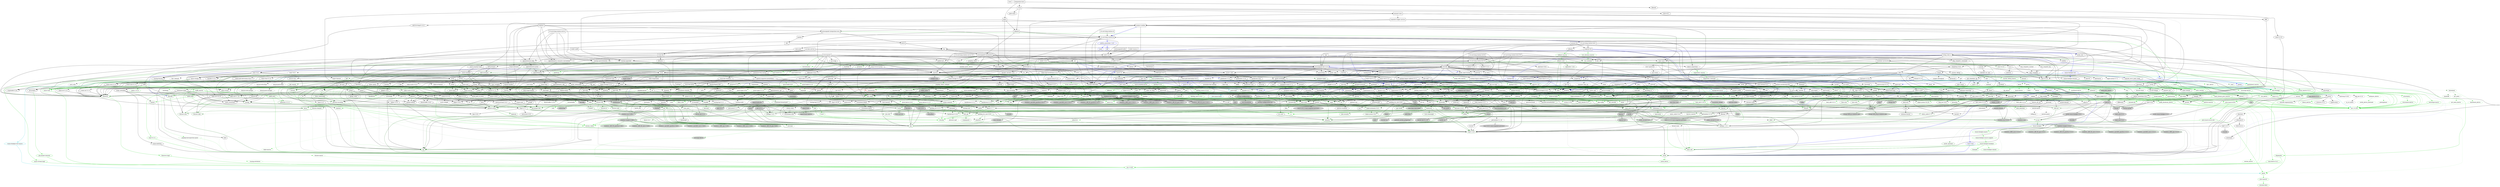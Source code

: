 digraph {
    0 [ label = "tests" shape = box]
    1 [ label = "catalyst-toolbox" shape = box]
    2 [ label = "chain-addr 0.1.0" shape = box]
    3 [ label = "chain-core 0.1.0" shape = box]
    4 [ label = "chain-ser 0.1.0" shape = box]
    5 [ label = "chain-crypto 0.1.0" shape = box]
    6 [ label = "typed-bytes 0.1.0" shape = box]
    7 [ label = "chain-impl-mockchain 0.1.0" shape = box]
    8 [ label = "cardano-legacy-address 0.1.1" shape = box]
    9 [ label = "chain-time 0.1.0" shape = box]
    10 [ label = "chain-vote 0.1.0" shape = box]
    11 [ label = "imhamt 0.1.0" shape = box]
    12 [ label = "sparse-array 0.1.0" shape = box]
    13 [ label = "chain-storage 0.1.0" shape = box]
    14 [ label = "jcli" shape = box]
    15 [ label = "jormungandr-lib 0.13.0" shape = box]
    16 [ label = "jormungandr-automation" shape = box]
    17 [ label = "jortestkit" shape = box]
    18 [ label = "jormungandr-integration-tests" shape = box]
    19 [ label = "hersir" shape = box]
    20 [ label = "thor" shape = box]
    21 [ label = "loki" shape = box]
    22 [ label = "mjolnir" shape = box]
    23 [ label = "snapshot-lib" shape = box]
    24 [ label = "symmetric-cipher" shape = box]
    25 [ label = "vit-servicing-station-lib" shape = box]
    26 [ label = "event-db" shape = box]
    27 [ label = "vit-servicing-station-tests" shape = box]
    28 [ label = "wallet 0.8.3" shape = box]
    29 [ label = "chain-path-derivation 0.8.3" shape = box]
    30 [ label = "hdkeygen 0.8.3" shape = box]
    31 [ label = "chain-network" shape = box]
    32 [ label = "jormungandrwallet" shape = box]
    33 [ label = "wallet-core" shape = box]
    34 [ label = "wallet-wasm-js" shape = box]
    35 [ label = "wallet-uniffi" shape = box]
    36 [ label = "jormungandr" shape = box]
    37 [ label = "explorer" shape = box]
    38 [ label = "settings" shape = box]
    39 [ label = "blockchain" shape = box]
    40 [ label = "vit-servicing-station-cli" shape = box]
    41 [ label = "vit-servicing-station-server" shape = box]
    42 [ label = "iapyx" shape = box]
    43 [ label = "valgrind" shape = box]
    44 [ label = "vitup" shape = box]
    45 [ label = "mainnet-lib" shape = box]
    46 [ label = "mainnet-tools" shape = box]
    47 [ label = "scheduler-service-lib" shape = box]
    48 [ label = "signals-handler" shape = box]
    49 [ label = "snapshot-trigger-service" shape = box]
    50 [ label = "voting_tools_rs" shape = box]
    51 [ label = "integration-tests" shape = box]
    52 [ label = "cat-data-service" shape = box]
    53 [ label = "audit" shape = box]
    54 [ label = "vit-servicing-station-cli-f10" shape = box]
    55 [ label = "vit-servicing-station-lib-f10" shape = box]
    56 [ label = "vit-servicing-station-server-f10" shape = box]
    57 [ label = "vit-servicing-station-tests-f10" shape = box]
    58 [ label = "sign" shape = box]
    59 [ label = "assert_cmd" ]
    60 [ label = "assert_fs" ]
    61 [ label = "bech32 0.8.1" ]
    62 [ label = "clap 4.4.18" ]
    63 [ label = "color-eyre" ]
    64 [ label = "csv" ]
    65 [ label = "fraction" ]
    66 [ label = "futures" ]
    67 [ label = "gag" ]
    68 [ label = "governor" ]
    69 [ label = "graphql_client" ]
    70 [ label = "hex" ]
    71 [ label = "image" ]
    72 [ label = "itertools 0.10.5" color = darkgreen]
    73 [ label = "once_cell" color = darkgreen]
    74 [ label = "predicates 2.1.5" ]
    75 [ label = "proptest" ]
    76 [ label = "qrcode" ]
    77 [ label = "quircs" ]
    78 [ label = "rand 0.8.5" color = darkgreen]
    79 [ label = "rand_chacha 0.3.1" color = darkgreen]
    80 [ label = "rayon" ]
    81 [ label = "regex" color = darkgreen]
    82 [ label = "reqwest" ]
    83 [ label = "rust_decimal" color = darkgreen]
    84 [ label = "rust_decimal_macros" color = green3]
    85 [ label = "serde" color = darkgreen]
    86 [ label = "serde_json" color = darkgreen]
    87 [ label = "serde_test" ]
    88 [ label = "serde_yaml 0.9.31" ]
    89 [ label = "sscanf" ]
    90 [ label = "test-strategy" color = green3]
    91 [ label = "thiserror" color = darkgreen]
    92 [ label = "time" color = darkgreen]
    93 [ label = "tokio" color = darkgreen]
    94 [ label = "tracing" color = darkgreen]
    95 [ label = "tracing-subscriber" ]
    96 [ label = "url" color = darkgreen]
    97 [ label = "versionisator" color = green3]
    98 [ label = "cryptoxide 0.4.4" ]
    99 [ label = "quickcheck" ]
    100 [ label = "curve25519-dalek-ng" ]
    101 [ label = "ed25519-bip32 0.4.1" ]
    102 [ label = "ed25519-dalek" ]
    103 [ label = "generic-array" color = darkgreen]
    104 [ label = "rand_core 0.6.4" color = darkgreen]
    105 [ label = "sha2 0.10.8" color = darkgreen]
    106 [ label = "smoke" color = blue]
    107 [ label = "lazy_static" color = darkgreen]
    108 [ label = "quickcheck_macros" color = green3]
    109 [ label = "strum 0.24.1" ]
    110 [ label = "strum_macros 0.24.3" color = green3]
    111 [ label = "tempfile" color = darkgreen]
    112 [ label = "cbor_event" ]
    113 [ label = "base64 0.21.7" color = darkgreen]
    114 [ label = "cfg-if 1.0.0" color = darkgreen]
    115 [ label = "const_format" ]
    116 [ label = "criterion" ]
    117 [ label = "rustc_version" color = green3]
    118 [ label = "trybuild" color = blue]
    119 [ label = "data-pile" ]
    120 [ label = "sled" ]
    121 [ label = "base64 0.13.1" ]
    122 [ label = "bincode" color = darkgreen]
    123 [ label = "bytes" color = darkgreen]
    124 [ label = "clap_complete" ]
    125 [ label = "gtmpl" ]
    126 [ label = "rand 0.7.3" ]
    127 [ label = "rpassword" ]
    128 [ label = "serde_derive" color = green3]
    129 [ label = "serde_yaml 0.8.26" ]
    130 [ label = "http 0.2.11" ]
    131 [ label = "humantime" ]
    132 [ label = "parity-multiaddr" ]
    133 [ label = "serde_with" ]
    134 [ label = "bytesize" ]
    135 [ label = "custom_debug" ]
    136 [ label = "flate2" ]
    137 [ label = "fs_extra" ]
    138 [ label = "json" ]
    139 [ label = "keynesis" ]
    140 [ label = "log" color = darkgreen]
    141 [ label = "netstat2" ]
    142 [ label = "os_info" ]
    143 [ label = "poldercast" ]
    144 [ label = "prost 0.9.0" color = darkgreen]
    145 [ label = "semver" color = darkgreen]
    146 [ label = "sysinfo" ]
    147 [ label = "tar" ]
    148 [ label = "tokio-stream" ]
    149 [ label = "tonic 0.6.2" ]
    150 [ label = "tonic-build 0.6.2" color = green3]
    151 [ label = "warp" ]
    152 [ label = "zip" ]
    153 [ label = "console" ]
    154 [ label = "dialoguer" ]
    155 [ label = "indicatif" ]
    156 [ label = "sha-1" ]
    157 [ label = "sha2 0.9.9" ]
    158 [ label = "bech32 0.7.3" ]
    159 [ label = "rstest" color = green3]
    160 [ label = "yaml-rust" ]
    161 [ label = "ctrlc" ]
    162 [ label = "slave-pool" ]
    163 [ label = "cocoon" ]
    164 [ label = "dirs" ]
    165 [ label = "zeroize" ]
    166 [ label = "async-trait" color = green3]
    167 [ label = "diesel" color = darkgreen]
    168 [ label = "diesel_migrations" ]
    169 [ label = "dotenv" ]
    170 [ label = "http-zipkin" ]
    171 [ label = "notify" ]
    172 [ label = "pretty_assertions 1.4.0" color = blue]
    173 [ label = "r2d2" color = darkgreen]
    174 [ label = "simplelog 0.8.0" ]
    175 [ label = "tracing-futures" ]
    176 [ label = "bb8" ]
    177 [ label = "bb8-postgres" ]
    178 [ label = "chrono" color = darkgreen]
    179 [ label = "dotenvy" ]
    180 [ label = "tokio-postgres" color = darkgreen]
    181 [ label = "cfg-if 0.1.10" color = darkgreen]
    182 [ label = "dyn-clone" color = darkgreen]
    183 [ label = "fake" ]
    184 [ label = "hyper" ]
    185 [ label = "postgres" color = darkgreen]
    186 [ label = "pretty_assertions 0.6.1" ]
    187 [ label = "rand_core 0.5.1" ]
    188 [ label = "refinery" ]
    189 [ label = "hashlink" ]
    190 [ label = "paste 0.1.18" color = blue]
    191 [ label = "http-body" ]
    192 [ label = "pin-project" ]
    193 [ label = "clear_on_drop" ]
    194 [ label = "console_error_panic_hook" ]
    195 [ label = "getrandom 0.2.12" color = darkgreen]
    196 [ label = "js-sys" color = darkgreen]
    197 [ label = "wasm-bindgen" color = darkgreen]
    198 [ label = "wasm-bindgen-test" color = blue]
    199 [ label = "web-sys" color = darkgreen]
    200 [ label = "uniffi" ]
    201 [ label = "uniffi_build" color = green3]
    202 [ label = "uniffi_macros" color = green3]
    203 [ label = "arc-swap" ]
    204 [ label = "enum-as-inner" color = green3]
    205 [ label = "jsonrpsee-core" ]
    206 [ label = "jsonrpsee-http-server" ]
    207 [ label = "libc" color = darkgreen]
    208 [ label = "linked-hash-map" ]
    209 [ label = "local-ip-address" ]
    210 [ label = "lru" ]
    211 [ label = "nix 0.25.1" style = filled, fillcolor = lightgrey]
    212 [ label = "opentelemetry" ]
    213 [ label = "opentelemetry-otlp" ]
    214 [ label = "opentelemetry-semantic-conventions" ]
    215 [ label = "prometheus" style = dashed]
    216 [ label = "tokio-util 0.6.10" ]
    217 [ label = "tracing-appender" ]
    218 [ label = "tracing-opentelemetry" ]
    219 [ label = "trust-dns-resolver" ]
    220 [ label = "anyhow" color = darkgreen]
    221 [ label = "async-graphql" ]
    222 [ label = "async-graphql-warp" ]
    223 [ label = "futures-channel" color = darkgreen]
    224 [ label = "futures-util" color = darkgreen]
    225 [ label = "ed25519-bip32 0.3.2" ]
    226 [ label = "prettytable-rs" ]
    227 [ label = "warp-reverse-proxy" ]
    228 [ label = "diffy" ]
    229 [ label = "glob" ]
    230 [ label = "path-slash" ]
    231 [ label = "rustls 0.20.9" ]
    232 [ label = "rustls-pemfile" ]
    233 [ label = "tempdir" ]
    234 [ label = "tokio-rustls 0.23.4" ]
    235 [ label = "uuid 0.8.2" ]
    236 [ label = "walkdir" color = darkgreen]
    237 [ label = "cardano-serialization-lib" ]
    238 [ label = "pharos" ]
    239 [ label = "job_scheduler_ng" ]
    240 [ label = "num-traits" color = darkgreen]
    241 [ label = "uuid 1.7.0" color = darkgreen]
    242 [ label = "bytekind" ]
    243 [ label = "cddl" ]
    244 [ label = "ciborium" ]
    245 [ label = "dashmap" ]
    246 [ label = "insta" color = blue]
    247 [ label = "microtype" ]
    248 [ label = "nonempty" ]
    249 [ label = "tracing-test" color = blue]
    250 [ label = "validity" ]
    251 [ label = "libmath" ]
    252 [ label = "rand_chacha 0.2.2" ]
    253 [ label = "axum" ]
    254 [ label = "metrics" ]
    255 [ label = "metrics-exporter-prometheus" ]
    256 [ label = "tower" ]
    257 [ label = "tower-http" ]
    258 [ label = "chain-addr 0.1.0" ]
    259 [ label = "chain-core 0.1.0" ]
    260 [ label = "chain-crypto 0.1.0" ]
    261 [ label = "chain-impl-mockchain 0.1.0" ]
    262 [ label = "chain-ser 0.1.0" ]
    263 [ label = "chain-storage 0.1.0" ]
    264 [ label = "chain-time 0.1.0" ]
    265 [ label = "chain-vote 0.1.0" ]
    266 [ label = "clap_complete_command" ]
    267 [ label = "jormungandr-lib 0.13.0" ]
    268 [ label = "wallet 0.8.3" ]
    269 [ label = "base64 0.12.3" ]
    270 [ label = "structopt" ]
    271 [ label = "itertools 0.9.0" ]
    272 [ label = "libsqlite3-sys" color = darkgreen]
    273 [ label = "strum 0.21.0" ]
    274 [ label = "strum_macros 0.21.1" color = green3]
    275 [ label = "anstyle" ]
    276 [ label = "bstr" ]
    277 [ label = "doc-comment" ]
    278 [ label = "predicates 3.1.0" ]
    279 [ label = "predicates-core" ]
    280 [ label = "predicates-tree" ]
    281 [ label = "wait-timeout" ]
    282 [ label = "globwalk" ]
    283 [ label = "clap_builder" ]
    284 [ label = "clap_derive 4.4.7" color = green3, style = dashed]
    285 [ label = "backtrace" color = darkgreen]
    286 [ label = "color-spantrace" style = dashed]
    287 [ label = "eyre" ]
    288 [ label = "indenter" ]
    289 [ label = "owo-colors" ]
    290 [ label = "tracing-error" style = dashed]
    291 [ label = "csv-core" ]
    292 [ label = "itoa" color = darkgreen]
    293 [ label = "ryu" color = darkgreen]
    294 [ label = "num" ]
    295 [ label = "futures-core" color = darkgreen]
    296 [ label = "futures-executor" ]
    297 [ label = "futures-io" color = darkgreen]
    298 [ label = "futures-sink" color = darkgreen]
    299 [ label = "futures-task" color = darkgreen]
    300 [ label = "filedescriptor" ]
    301 [ label = "futures-timer" style = dashed]
    302 [ label = "no-std-compat" ]
    303 [ label = "nonzero_ext" ]
    304 [ label = "parking_lot 0.12.1" color = darkgreen]
    305 [ label = "smallvec" color = darkgreen]
    306 [ label = "graphql_query_derive" color = green3, style = dashed]
    307 [ label = "bytemuck" ]
    308 [ label = "byteorder" color = darkgreen]
    309 [ label = "color_quant" ]
    310 [ label = "gif" style = dashed]
    311 [ label = "jpeg-decoder" style = dashed]
    312 [ label = "num-iter" ]
    313 [ label = "num-rational 0.3.2" ]
    314 [ label = "png" style = dashed]
    315 [ label = "scoped_threadpool" style = dashed]
    316 [ label = "tiff" style = dashed]
    317 [ label = "either" color = darkgreen]
    318 [ label = "difflib" style = dashed]
    319 [ label = "float-cmp" style = dashed]
    320 [ label = "normalize-line-endings" style = dashed]
    321 [ label = "bit-set" style = dashed]
    322 [ label = "bit-vec" style = dashed]
    323 [ label = "bitflags 2.4.2" color = darkgreen]
    324 [ label = "rand_xorshift" ]
    325 [ label = "regex-syntax 0.8.2" color = darkgreen]
    326 [ label = "rusty-fork" style = dashed]
    327 [ label = "unarray" ]
    328 [ label = "checked_int_cast" ]
    329 [ label = "num-derive 0.4.1" color = green3]
    330 [ label = "ppv-lite86" color = darkgreen]
    331 [ label = "rayon-core" ]
    332 [ label = "aho-corasick" color = darkgreen]
    333 [ label = "memchr" color = darkgreen]
    334 [ label = "regex-automata 0.4.5" color = darkgreen]
    335 [ label = "encoding_rs" ]
    336 [ label = "h2" ]
    337 [ label = "hyper-rustls" style = "dashed,filled", fillcolor = lightgrey]
    338 [ label = "ipnet" ]
    339 [ label = "mime" ]
    340 [ label = "percent-encoding" color = darkgreen]
    341 [ label = "pin-project-lite" color = darkgreen]
    342 [ label = "rustls 0.21.10" style = dashed]
    343 [ label = "serde_urlencoded" ]
    344 [ label = "sync_wrapper" ]
    345 [ label = "system-configuration" style = filled, fillcolor = lightgrey]
    346 [ label = "tokio-rustls 0.24.1" style = dashed]
    347 [ label = "tower-service" ]
    348 [ label = "wasm-bindgen-futures" ]
    349 [ label = "webpki-roots" style = "dashed,filled", fillcolor = lightgrey]
    350 [ label = "winreg" style = filled, fillcolor = lightgrey]
    351 [ label = "arrayvec 0.7.4" color = darkgreen]
    352 [ label = "borsh" color = darkgreen, style = dashed]
    353 [ label = "rkyv" color = darkgreen, style = dashed]
    354 [ label = "quote" color = green3]
    355 [ label = "indexmap 2.2.2" color = darkgreen]
    356 [ label = "unsafe-libyaml" ]
    357 [ label = "sscanf_macro" color = green3]
    358 [ label = "proc-macro2" color = green3]
    359 [ label = "structmeta" color = green3]
    360 [ label = "syn 1.0.109" color = green3]
    361 [ label = "thiserror-impl" color = green3]
    362 [ label = "deranged" color = darkgreen]
    363 [ label = "num-conv" color = darkgreen]
    364 [ label = "num_threads" color = darkgreen, style = "dashed,filled", fillcolor = lightgrey]
    365 [ label = "powerfmt" color = darkgreen]
    366 [ label = "time-core" color = darkgreen]
    367 [ label = "time-macros" color = green3, style = dashed]
    368 [ label = "mio" color = darkgreen]
    369 [ label = "num_cpus" color = darkgreen, style = dashed]
    370 [ label = "signal-hook-registry" color = darkgreen, style = "dashed,filled", fillcolor = lightgrey]
    371 [ label = "socket2" color = darkgreen]
    372 [ label = "tokio-macros" color = green3, style = dashed]
    373 [ label = "windows-sys 0.48.0" color = darkgreen, style = filled, fillcolor = lightgrey]
    374 [ label = "tracing-attributes" color = green3, style = dashed]
    375 [ label = "tracing-core" color = darkgreen]
    376 [ label = "matchers" style = dashed]
    377 [ label = "nu-ansi-term" style = dashed]
    378 [ label = "sharded-slab" style = dashed]
    379 [ label = "thread_local" style = dashed]
    380 [ label = "tracing-log 0.2.0" style = dashed]
    381 [ label = "tracing-serde" style = dashed]
    382 [ label = "form_urlencoded" color = darkgreen]
    383 [ label = "idna 0.5.0" color = darkgreen]
    384 [ label = "platforms" color = green3]
    385 [ label = "env_logger" style = dashed]
    386 [ label = "digest 0.9.0" ]
    387 [ label = "subtle-ng" ]
    388 [ label = "curve25519-dalek" ]
    389 [ label = "ed25519" ]
    390 [ label = "typenum" color = darkgreen]
    391 [ label = "version_check" color = green3]
    392 [ label = "cpufeatures" color = darkgreen, style = filled, fillcolor = lightgrey]
    393 [ label = "digest 0.10.7" color = darkgreen]
    394 [ label = "heck 0.4.1" color = green3]
    395 [ label = "rustversion" color = red]
    396 [ label = "fastrand" color = darkgreen]
    397 [ label = "rustix" color = darkgreen]
    398 [ label = "windows-sys 0.52.0" color = darkgreen, style = filled, fillcolor = lightgrey]
    399 [ label = "const_format_proc_macros" color = green3]
    400 [ label = "atty" ]
    401 [ label = "cast" ]
    402 [ label = "clap 2.34.0" ]
    403 [ label = "criterion-plot" ]
    404 [ label = "oorandom" ]
    405 [ label = "plotters" ]
    406 [ label = "serde_cbor" ]
    407 [ label = "tinytemplate" ]
    408 [ label = "basic-toml" color = blue]
    409 [ label = "termcolor" ]
    410 [ label = "memmap2" ]
    411 [ label = "crc32fast" ]
    412 [ label = "crossbeam-epoch" ]
    413 [ label = "crossbeam-utils" ]
    414 [ label = "fs2" style = filled, fillcolor = lightgrey]
    415 [ label = "fxhash" ]
    416 [ label = "parking_lot 0.11.2" ]
    417 [ label = "gtmpl_value" ]
    418 [ label = "getrandom 0.1.16" style = dashed]
    419 [ label = "rand_hc" style = filled, fillcolor = lightgrey]
    420 [ label = "winapi" color = darkgreen, style = filled, fillcolor = lightgrey]
    421 [ label = "syn 2.0.48" color = green3]
    422 [ label = "indexmap 1.9.3" color = darkgreen]
    423 [ label = "fnv" color = darkgreen]
    424 [ label = "arrayref" ]
    425 [ label = "bs58" ]
    426 [ label = "data-encoding" ]
    427 [ label = "multihash" ]
    428 [ label = "static_assertions" ]
    429 [ label = "unsigned-varint 0.7.2" ]
    430 [ label = "serde_with_macros" color = green3, style = dashed]
    431 [ label = "custom_debug_derive" color = green3]
    432 [ label = "miniz_oxide 0.7.2" color = darkgreen]
    433 [ label = "cryptoxide 0.3.6" ]
    434 [ label = "bitflags 1.3.2" color = darkgreen]
    435 [ label = "num-derive 0.3.3" color = green3, style = filled, fillcolor = lightgrey]
    436 [ label = "prost-derive 0.9.0" color = green3, style = dashed]
    437 [ label = "core-foundation-sys" color = darkgreen, style = filled, fillcolor = lightgrey]
    438 [ label = "ntapi" style = filled, fillcolor = lightgrey]
    439 [ label = "filetime" ]
    440 [ label = "xattr" style = "dashed,filled", fillcolor = lightgrey]
    441 [ label = "tokio-util 0.7.10" color = darkgreen]
    442 [ label = "async-stream" ]
    443 [ label = "hyper-timeout" style = dashed]
    444 [ label = "tower-layer" ]
    445 [ label = "prost-build 0.9.0" color = green3, style = dashed]
    446 [ label = "headers" ]
    447 [ label = "mime_guess" ]
    448 [ label = "multer" ]
    449 [ label = "scoped-tls" ]
    450 [ label = "tokio-tungstenite" style = dashed]
    451 [ label = "aes 0.8.3" style = dashed]
    452 [ label = "bzip2" style = dashed]
    453 [ label = "constant_time_eq" style = dashed]
    454 [ label = "hmac 0.12.1" color = darkgreen]
    455 [ label = "pbkdf2 0.11.0" style = dashed]
    456 [ label = "sha1" ]
    457 [ label = "zstd" style = dashed]
    458 [ label = "encode_unicode 0.3.6" style = filled, fillcolor = lightgrey]
    459 [ label = "unicode-width" ]
    460 [ label = "shell-words" ]
    461 [ label = "number_prefix" ]
    462 [ label = "block-buffer 0.9.0" ]
    463 [ label = "opaque-debug" ]
    464 [ label = "nix 0.27.1" style = filled, fillcolor = lightgrey]
    465 [ label = "crossbeam-channel" ]
    466 [ label = "aes-gcm" ]
    467 [ label = "chacha20poly1305" ]
    468 [ label = "hmac 0.11.0" ]
    469 [ label = "pbkdf2 0.9.0" ]
    470 [ label = "dirs-sys" ]
    471 [ label = "zeroize_derive" color = green3, style = dashed]
    472 [ label = "diesel_derives" color = green3]
    473 [ label = "pq-sys" color = darkgreen, style = dashed]
    474 [ label = "migrations_internals" color = darkgreen]
    475 [ label = "migrations_macros" color = green3]
    476 [ label = "zipkin" ]
    477 [ label = "fsevent-sys" style = "dashed,filled", fillcolor = lightgrey]
    478 [ label = "inotify" style = filled, fillcolor = lightgrey]
    479 [ label = "kqueue" style = filled, fillcolor = lightgrey]
    480 [ label = "windows-sys 0.45.0" style = filled, fillcolor = lightgrey]
    481 [ label = "diff" color = blue]
    482 [ label = "yansi" color = blue]
    483 [ label = "scheduled-thread-pool" color = darkgreen]
    484 [ label = "android-tzdata" color = darkgreen, style = "dashed,filled", fillcolor = lightgrey]
    485 [ label = "iana-time-zone" color = darkgreen, style = "dashed,filled", fillcolor = lightgrey]
    486 [ label = "windows-targets 0.52.0" color = darkgreen, style = filled, fillcolor = lightgrey]
    487 [ label = "fallible-iterator" color = darkgreen]
    488 [ label = "phf" color = darkgreen]
    489 [ label = "postgres-protocol" color = darkgreen]
    490 [ label = "postgres-types" color = darkgreen]
    491 [ label = "whoami" color = darkgreen]
    492 [ label = "deunicode" ]
    493 [ label = "http 1.0.0" style = dashed]
    494 [ label = "url-escape" style = dashed]
    495 [ label = "httparse" ]
    496 [ label = "httpdate" ]
    497 [ label = "want" ]
    498 [ label = "ansi_term 0.11.0" ]
    499 [ label = "ctor" color = green3, style = filled, fillcolor = lightgrey]
    500 [ label = "difference" ]
    501 [ label = "output_vt100" style = filled, fillcolor = lightgrey]
    502 [ label = "refinery-core" color = darkgreen]
    503 [ label = "refinery-macros" color = green3]
    504 [ label = "hashbrown 0.14.3" color = darkgreen]
    505 [ label = "paste-impl" color = turquoise3]
    506 [ label = "proc-macro-hack" color = turquoise3]
    507 [ label = "pin-project-internal" color = green3]
    508 [ label = "cc" color = green3]
    509 [ label = "wasi 0.11.0+wasi-snapshot-preview1" color = darkgreen, style = filled, fillcolor = lightgrey]
    510 [ label = "wasm-bindgen-macro" color = green3]
    511 [ label = "wasm-bindgen-test-macro" color = turquoise3]
    512 [ label = "camino" color = darkgreen]
    513 [ label = "cargo_metadata" ]
    514 [ label = "paste 1.0.14" color = green3]
    515 [ label = "fs-err" color = green3]
    516 [ label = "toml 0.5.11" color = green3]
    517 [ label = "uniffi_meta" color = green3]
    518 [ label = "beef" ]
    519 [ label = "jsonrpsee-types" ]
    520 [ label = "rustc-hash" style = dashed]
    521 [ label = "globset" ]
    522 [ label = "unicase" color = darkgreen]
    523 [ label = "neli" style = filled, fillcolor = lightgrey]
    524 [ label = "windows-sys 0.42.0" style = filled, fillcolor = lightgrey]
    525 [ label = "hashbrown 0.12.3" color = darkgreen]
    526 [ label = "autocfg" color = green3]
    527 [ label = "memoffset" style = "dashed,filled", fillcolor = lightgrey]
    528 [ label = "pin-utils" color = darkgreen]
    529 [ label = "opentelemetry_api" ]
    530 [ label = "opentelemetry_sdk" ]
    531 [ label = "opentelemetry-proto" ]
    532 [ label = "prost 0.11.9" color = darkgreen, style = dashed]
    533 [ label = "tonic 0.8.3" style = dashed]
    534 [ label = "protobuf" style = dashed]
    535 [ label = "slab" color = darkgreen]
    536 [ label = "tracing-log 0.1.4" style = dashed]
    537 [ label = "ipconfig" style = "dashed,filled", fillcolor = lightgrey]
    538 [ label = "lru-cache" ]
    539 [ label = "resolv-conf" style = dashed]
    540 [ label = "trust-dns-proto" ]
    541 [ label = "async-graphql-derive" color = green3]
    542 [ label = "async-graphql-parser" color = darkgreen]
    543 [ label = "async-graphql-value" color = darkgreen]
    544 [ label = "fast_chemail" style = dashed]
    545 [ label = "futures-macro" color = green3, style = dashed]
    546 [ label = "encode_unicode 1.0.0" ]
    547 [ label = "is-terminal" ]
    548 [ label = "term" ]
    549 [ label = "ansi_term 0.12.1" ]
    550 [ label = "ring 0.16.20" ]
    551 [ label = "sct" ]
    552 [ label = "webpki" ]
    553 [ label = "rand 0.4.6" ]
    554 [ label = "remove_dir_all" ]
    555 [ label = "same-file" color = darkgreen]
    556 [ label = "winapi-util" color = darkgreen, style = filled, fillcolor = lightgrey]
    557 [ label = "noop_proc_macro" color = green3, style = filled, fillcolor = lightgrey]
    558 [ label = "num-bigint" ]
    559 [ label = "num-integer" ]
    560 [ label = "rand_os" style = filled, fillcolor = lightgrey]
    561 [ label = "schemars" color = darkgreen]
    562 [ label = "serde-wasm-bindgen 0.4.5" style = filled, fillcolor = lightgrey]
    563 [ label = "cron" ]
    564 [ label = "libm" color = darkgreen, style = dashed]
    565 [ label = "abnf_to_pest" ]
    566 [ label = "base16" ]
    567 [ label = "base64-url" style = dashed]
    568 [ label = "clap 3.2.25" style = dashed]
    569 [ label = "codespan-reporting" ]
    570 [ label = "crossterm" style = "dashed,filled", fillcolor = lightgrey]
    571 [ label = "displaydoc" color = green3]
    572 [ label = "hexf-parse" ]
    573 [ label = "itertools 0.11.0" ]
    574 [ label = "lexical-core" ]
    575 [ label = "pest_meta" ]
    576 [ label = "pest_vm" ]
    577 [ label = "regex-syntax 0.7.5" style = dashed]
    578 [ label = "serde-wasm-bindgen 0.5.0" style = "dashed,filled", fillcolor = lightgrey]
    579 [ label = "simplelog 0.12.1" ]
    580 [ label = "uriparse" style = dashed]
    581 [ label = "ciborium-io" ]
    582 [ label = "ciborium-ll" ]
    583 [ label = "lock_api" color = darkgreen]
    584 [ label = "parking_lot_core 0.9.9" color = darkgreen]
    585 [ label = "similar" color = blue]
    586 [ label = "microtype-macro" color = green3]
    587 [ label = "secrecy" style = dashed]
    588 [ label = "tracing-test-macro" color = turquoise3]
    589 [ label = "rand 0.3.23" ]
    590 [ label = "axum-core" ]
    591 [ label = "matchit" ]
    592 [ label = "serde_path_to_error" style = dashed]
    593 [ label = "ahash 0.7.7" color = darkgreen]
    594 [ label = "metrics-macros" color = green3]
    595 [ label = "metrics-util" ]
    596 [ label = "quanta" ]
    597 [ label = "http-range-header" ]
    598 [ label = "typed-bytes 0.1.0" ]
    599 [ label = "cardano-legacy-address 0.1.1" ]
    600 [ label = "imhamt 0.1.0" ]
    601 [ label = "sparse-array 0.1.0" ]
    602 [ label = "clap_complete_fig" style = dashed]
    603 [ label = "clap_complete_nushell" style = dashed]
    604 [ label = "chain-path-derivation 0.8.3" ]
    605 [ label = "hdkeygen 0.8.3" ]
    606 [ label = "structopt-derive" color = green3]
    607 [ label = "pkg-config" color = green3, style = dashed]
    608 [ label = "vcpkg" color = green3, style = "dashed,filled", fillcolor = lightgrey]
    609 [ label = "heck 0.3.3" color = green3]
    610 [ label = "termtree" ]
    611 [ label = "ignore" ]
    612 [ label = "anstream" style = dashed]
    613 [ label = "clap_lex 0.6.0" ]
    614 [ label = "strsim 0.10.0" color = darkgreen, style = dashed]
    615 [ label = "addr2line" color = darkgreen, style = filled, fillcolor = lightgrey]
    616 [ label = "object" color = darkgreen, style = filled, fillcolor = lightgrey]
    617 [ label = "rustc-demangle" color = darkgreen]
    618 [ label = "num-complex" ]
    619 [ label = "num-rational 0.4.1" ]
    620 [ label = "graphql_client_codegen" color = green3, style = dashed]
    621 [ label = "weezl" style = dashed]
    622 [ label = "deflate" style = dashed]
    623 [ label = "miniz_oxide 0.3.7" style = dashed]
    624 [ label = "miniz_oxide 0.4.4" style = dashed]
    625 [ label = "quick-error" style = dashed]
    626 [ label = "crossbeam-deque" ]
    627 [ label = "ring 0.17.7" ]
    628 [ label = "rustls-webpki" style = dashed]
    629 [ label = "core-foundation" style = filled, fillcolor = lightgrey]
    630 [ label = "system-configuration-sys" style = filled, fillcolor = lightgrey]
    631 [ label = "borsh-derive" color = green3, style = dashed]
    632 [ label = "cfg_aliases" color = green3, style = dashed]
    633 [ label = "bitvec" color = darkgreen, style = dashed]
    634 [ label = "bytecheck" color = darkgreen, style = dashed]
    635 [ label = "ptr_meta" color = darkgreen, style = dashed]
    636 [ label = "rend" color = darkgreen, style = dashed]
    637 [ label = "rkyv_derive" color = green3, style = dashed]
    638 [ label = "seahash" color = darkgreen, style = dashed]
    639 [ label = "tinyvec" color = darkgreen]
    640 [ label = "equivalent" color = darkgreen]
    641 [ label = "regex-syntax 0.6.29" color = darkgreen]
    642 [ label = "unicode-ident" color = green3]
    643 [ label = "structmeta-derive" color = green3]
    644 [ label = "hermit-abi 0.3.5" color = darkgreen, style = filled, fillcolor = lightgrey]
    645 [ label = "windows-targets 0.48.5" color = darkgreen, style = filled, fillcolor = lightgrey]
    646 [ label = "valuable" color = darkgreen, style = "dashed,filled", fillcolor = lightgrey]
    647 [ label = "regex-automata 0.1.10" style = dashed]
    648 [ label = "overload" style = dashed]
    649 [ label = "unicode-bidi" color = darkgreen]
    650 [ label = "unicode-normalization" color = darkgreen]
    651 [ label = "subtle" color = darkgreen]
    652 [ label = "signature" ]
    653 [ label = "block-buffer 0.10.4" color = darkgreen, style = dashed]
    654 [ label = "crypto-common" color = darkgreen]
    655 [ label = "errno" color = darkgreen, style = filled, fillcolor = lightgrey]
    656 [ label = "linux-raw-sys" color = darkgreen, style = filled, fillcolor = lightgrey]
    657 [ label = "unicode-xid" color = green3]
    658 [ label = "hermit-abi 0.1.19" style = filled, fillcolor = lightgrey]
    659 [ label = "strsim 0.8.0" style = dashed]
    660 [ label = "textwrap 0.11.0" ]
    661 [ label = "vec_map" style = dashed]
    662 [ label = "plotters-backend" ]
    663 [ label = "plotters-svg" style = dashed]
    664 [ label = "half 1.8.2" ]
    665 [ label = "instant" ]
    666 [ label = "parking_lot_core 0.8.6" ]
    667 [ label = "wasi 0.9.0+wasi-snapshot-preview1" style = "dashed,filled", fillcolor = lightgrey]
    668 [ label = "winapi-i686-pc-windows-gnu" color = darkgreen, style = filled, fillcolor = lightgrey]
    669 [ label = "winapi-x86_64-pc-windows-gnu" color = darkgreen, style = filled, fillcolor = lightgrey]
    670 [ label = "multihash-derive" color = green3, style = dashed]
    671 [ label = "unsigned-varint 0.5.1" ]
    672 [ label = "darling 0.20.5" color = green3, style = dashed]
    673 [ label = "synstructure" color = green3]
    674 [ label = "adler" color = darkgreen]
    675 [ label = "redox_syscall 0.4.1" color = darkgreen, style = filled, fillcolor = lightgrey]
    676 [ label = "async-stream-impl" color = green3]
    677 [ label = "tokio-io-timeout" style = dashed]
    678 [ label = "multimap" color = green3, style = dashed]
    679 [ label = "petgraph" color = green3, style = dashed]
    680 [ label = "prost-types 0.9.0" color = green3, style = dashed]
    681 [ label = "which" color = green3, style = dashed]
    682 [ label = "headers-core" ]
    683 [ label = "spin 0.9.8" ]
    684 [ label = "tungstenite" style = dashed]
    685 [ label = "cipher 0.4.4" ]
    686 [ label = "bzip2-sys" style = dashed]
    687 [ label = "password-hash" style = dashed]
    688 [ label = "zstd-safe" style = dashed]
    689 [ label = "aead 0.4.3" ]
    690 [ label = "aes 0.7.5" style = dashed]
    691 [ label = "cipher 0.3.0" ]
    692 [ label = "ctr" ]
    693 [ label = "ghash" ]
    694 [ label = "aead 0.5.2" ]
    695 [ label = "chacha20" ]
    696 [ label = "poly1305" ]
    697 [ label = "crypto-mac" ]
    698 [ label = "redox_users" style = filled, fillcolor = lightgrey]
    699 [ label = "lazycell" ]
    700 [ label = "zipkin-types" ]
    701 [ label = "inotify-sys" style = filled, fillcolor = lightgrey]
    702 [ label = "kqueue-sys" style = filled, fillcolor = lightgrey]
    703 [ label = "windows-targets 0.42.2" style = filled, fillcolor = lightgrey]
    704 [ label = "android_system_properties" color = darkgreen, style = "dashed,filled", fillcolor = lightgrey]
    705 [ label = "iana-time-zone-haiku" color = darkgreen, style = "dashed,filled", fillcolor = lightgrey]
    706 [ label = "windows-core" color = darkgreen, style = "dashed,filled", fillcolor = lightgrey]
    707 [ label = "windows_aarch64_gnullvm 0.52.0" color = darkgreen, style = filled, fillcolor = lightgrey]
    708 [ label = "windows_aarch64_msvc 0.52.0" color = darkgreen, style = filled, fillcolor = lightgrey]
    709 [ label = "windows_i686_gnu 0.52.0" color = darkgreen, style = filled, fillcolor = lightgrey]
    710 [ label = "windows_i686_msvc 0.52.0" color = darkgreen, style = filled, fillcolor = lightgrey]
    711 [ label = "windows_x86_64_gnu 0.52.0" color = darkgreen, style = filled, fillcolor = lightgrey]
    712 [ label = "windows_x86_64_gnullvm 0.52.0" color = darkgreen, style = filled, fillcolor = lightgrey]
    713 [ label = "windows_x86_64_msvc 0.52.0" color = darkgreen, style = filled, fillcolor = lightgrey]
    714 [ label = "phf_shared" color = darkgreen]
    715 [ label = "md-5" color = darkgreen]
    716 [ label = "stringprep" color = darkgreen]
    717 [ label = "try-lock" ]
    718 [ label = "siphasher 1.0.0" color = darkgreen]
    719 [ label = "toml 0.8.10" color = darkgreen]
    720 [ label = "ahash 0.8.7" color = darkgreen, style = dashed]
    721 [ label = "allocator-api2" color = darkgreen, style = dashed]
    722 [ label = "jobserver" color = green3, style = dashed]
    723 [ label = "wasm-bindgen-macro-support" color = green3]
    724 [ label = "cargo-platform" ]
    725 [ label = "siphasher 0.3.11" color = darkgreen]
    726 [ label = "uniffi_checksum_derive" color = green3]
    727 [ label = "windows_aarch64_gnullvm 0.42.2" style = filled, fillcolor = lightgrey]
    728 [ label = "windows_aarch64_msvc 0.42.2" style = filled, fillcolor = lightgrey]
    729 [ label = "windows_i686_gnu 0.42.2" style = filled, fillcolor = lightgrey]
    730 [ label = "windows_i686_msvc 0.42.2" style = filled, fillcolor = lightgrey]
    731 [ label = "windows_x86_64_gnu 0.42.2" style = filled, fillcolor = lightgrey]
    732 [ label = "windows_x86_64_gnullvm 0.42.2" style = filled, fillcolor = lightgrey]
    733 [ label = "windows_x86_64_msvc 0.42.2" style = filled, fillcolor = lightgrey]
    734 [ label = "tonic-build 0.8.4" color = green3, style = dashed]
    735 [ label = "prost-derive 0.11.9" color = green3, style = dashed]
    736 [ label = "widestring" style = "dashed,filled", fillcolor = lightgrey]
    737 [ label = "hostname" style = dashed]
    738 [ label = "idna 0.2.3" ]
    739 [ label = "Inflector" color = green3]
    740 [ label = "darling 0.14.4" color = green3]
    741 [ label = "proc-macro-crate 1.3.1" color = green3]
    742 [ label = "pest" color = darkgreen]
    743 [ label = "ascii_utils" style = dashed]
    744 [ label = "dirs-next" ]
    745 [ label = "spin 0.5.2" style = filled, fillcolor = lightgrey]
    746 [ label = "untrusted 0.7.1" ]
    747 [ label = "untrusted 0.9.0" ]
    748 [ label = "fuchsia-cprng" style = filled, fillcolor = lightgrey]
    749 [ label = "rand_core 0.3.1" style = filled, fillcolor = lightgrey]
    750 [ label = "rdrand" style = filled, fillcolor = lightgrey]
    751 [ label = "cloudabi" style = filled, fillcolor = lightgrey]
    752 [ label = "rand_core 0.4.2" style = filled, fillcolor = lightgrey]
    753 [ label = "schemars_derive" color = green3, style = dashed]
    754 [ label = "nom" ]
    755 [ label = "abnf" ]
    756 [ label = "pretty" ]
    757 [ label = "clap_derive 3.2.25" color = green3, style = dashed]
    758 [ label = "clap_lex 0.2.4" style = dashed]
    759 [ label = "textwrap 0.16.0" style = dashed]
    760 [ label = "crossterm_winapi" style = "dashed,filled", fillcolor = lightgrey]
    761 [ label = "signal-hook" style = "dashed,filled", fillcolor = lightgrey]
    762 [ label = "signal-hook-mio" style = "dashed,filled", fillcolor = lightgrey]
    763 [ label = "lexical-parse-float" style = dashed]
    764 [ label = "lexical-parse-integer" style = dashed]
    765 [ label = "lexical-util" ]
    766 [ label = "lexical-write-float" style = dashed]
    767 [ label = "lexical-write-integer" style = dashed]
    768 [ label = "half 2.3.1" ]
    769 [ label = "scopeguard" color = darkgreen]
    770 [ label = "atomic-shim" style = dashed]
    771 [ label = "hashbrown 0.11.2" style = dashed]
    772 [ label = "sketches-ddsketch" style = dashed]
    773 [ label = "mach" style = filled, fillcolor = lightgrey]
    774 [ label = "raw-cpuid" style = filled, fillcolor = lightgrey]
    775 [ label = "wasi 0.10.2+wasi-snapshot-preview1" style = filled, fillcolor = lightgrey]
    776 [ label = "proc-macro-error" color = green3]
    777 [ label = "unicode-segmentation" color = darkgreen]
    778 [ label = "anstyle-parse" style = dashed]
    779 [ label = "anstyle-query" style = dashed]
    780 [ label = "anstyle-wincon" style = "dashed,filled", fillcolor = lightgrey]
    781 [ label = "colorchoice" style = dashed]
    782 [ label = "utf8parse" style = dashed]
    783 [ label = "gimli" color = darkgreen, style = filled, fillcolor = lightgrey]
    784 [ label = "graphql-introspection-query" color = green3, style = dashed]
    785 [ label = "graphql-parser" color = green3, style = dashed]
    786 [ label = "adler32" style = dashed]
    787 [ label = "proc-macro-crate 3.1.0" color = green3, style = dashed]
    788 [ label = "syn_derive" color = green3, style = dashed]
    789 [ label = "funty" color = darkgreen, style = dashed]
    790 [ label = "radium" color = darkgreen, style = dashed]
    791 [ label = "tap" color = darkgreen, style = dashed]
    792 [ label = "wyz" color = darkgreen, style = dashed]
    793 [ label = "bytecheck_derive" color = green3, style = dashed]
    794 [ label = "simdutf8" color = darkgreen, style = dashed]
    795 [ label = "ptr_meta_derive" color = green3, style = dashed]
    796 [ label = "tinyvec_macros" color = darkgreen, style = dashed]
    797 [ label = "windows_aarch64_gnullvm 0.48.5" color = darkgreen, style = filled, fillcolor = lightgrey]
    798 [ label = "windows_aarch64_msvc 0.48.5" color = darkgreen, style = filled, fillcolor = lightgrey]
    799 [ label = "windows_i686_gnu 0.48.5" color = darkgreen, style = filled, fillcolor = lightgrey]
    800 [ label = "windows_i686_msvc 0.48.5" color = darkgreen, style = filled, fillcolor = lightgrey]
    801 [ label = "windows_x86_64_gnu 0.48.5" color = darkgreen, style = filled, fillcolor = lightgrey]
    802 [ label = "windows_x86_64_gnullvm 0.48.5" color = darkgreen, style = filled, fillcolor = lightgrey]
    803 [ label = "windows_x86_64_msvc 0.48.5" color = darkgreen, style = filled, fillcolor = lightgrey]
    804 [ label = "redox_syscall 0.2.16" style = filled, fillcolor = lightgrey]
    805 [ label = "darling_core 0.20.5" color = green3, style = dashed]
    806 [ label = "darling_macro 0.20.5" color = green3, style = dashed]
    807 [ label = "fixedbitset" color = green3, style = dashed]
    808 [ label = "home" color = green3, style = "dashed,filled", fillcolor = lightgrey]
    809 [ label = "utf-8" style = dashed]
    810 [ label = "inout" ]
    811 [ label = "base64ct" style = dashed]
    812 [ label = "zstd-sys" style = dashed]
    813 [ label = "polyval" ]
    814 [ label = "universal-hash 0.5.1" ]
    815 [ label = "libredox" style = filled, fillcolor = lightgrey]
    816 [ label = "finl_unicode" color = darkgreen]
    817 [ label = "serde_spanned" color = darkgreen]
    818 [ label = "toml_datetime" color = darkgreen]
    819 [ label = "toml_edit 0.22.4" color = darkgreen, style = dashed]
    820 [ label = "zerocopy" color = darkgreen, style = dashed]
    821 [ label = "wasm-bindgen-backend" color = green3]
    822 [ label = "wasm-bindgen-shared" color = green3]
    823 [ label = "prettyplease" color = green3, style = dashed]
    824 [ label = "prost-build 0.11.9" color = green3, style = dashed]
    825 [ label = "match_cfg" style = dashed]
    826 [ label = "matches" ]
    827 [ label = "darling_core 0.14.4" color = green3]
    828 [ label = "darling_macro 0.14.4" color = green3]
    829 [ label = "toml_edit 0.19.15" color = green3]
    830 [ label = "ucd-trie" color = darkgreen]
    831 [ label = "dirs-sys-next" ]
    832 [ label = "serde_derive_internals" color = green3, style = dashed]
    833 [ label = "minimal-lexical" ]
    834 [ label = "abnf-core" ]
    835 [ label = "arrayvec 0.5.2" ]
    836 [ label = "typed-arena" ]
    837 [ label = "os_str_bytes" style = dashed]
    838 [ label = "crunchy" style = filled, fillcolor = lightgrey]
    839 [ label = "proc-macro-error-attr" color = green3]
    840 [ label = "combine" color = green3, style = dashed]
    841 [ label = "toml_edit 0.21.1" color = green3, style = dashed]
    842 [ label = "ident_case" color = green3]
    843 [ label = "universal-hash 0.4.1" ]
    844 [ label = "winnow" color = darkgreen]
    845 [ label = "zerocopy-derive" color = green3, style = "dashed,filled", fillcolor = lightgrey]
    846 [ label = "bumpalo" color = green3]
    847 [ label = "prost-types 0.11.9" color = green3, style = dashed]
    848 [ label = "ascii" color = green3, style = dashed]
    849 [ label = "unreachable" color = green3, style = dashed]
    850 [ label = "void" color = green3, style = dashed]
    1 -> 63 [ ]
    1 -> 67 [ ]
    1 -> 68 [ ]
    1 -> 18 [ ]
    1 -> 76 [ ]
    1 -> 77 [ ]
    1 -> 89 [ ]
    1 -> 24 [ ]
    1 -> 25 [ style = dotted]
    1 -> 25 [ color = blue]
    1 -> 28 [ ]
    2 -> 3 [ ]
    2 -> 5 [ ]
    2 -> 5 [ color = blue]
    3 -> 4 [ ]
    4 -> 91 [ ]
    5 -> 61 [ ]
    5 -> 100 [ ]
    5 -> 101 [ ]
    5 -> 102 [ ]
    5 -> 70 [ ]
    5 -> 75 [ style = dotted]
    5 -> 75 [ color = blue]
    5 -> 99 [ style = dotted]
    5 -> 99 [ color = blue]
    5 -> 80 [ ]
    5 -> 105 [ ]
    5 -> 106 [ color = blue]
    5 -> 90 [ color = green3, style = dotted]
    5 -> 90 [ color = turquoise3]
    5 -> 6 [ ]
    7 -> 8 [ ]
    7 -> 2 [ ]
    7 -> 2 [ color = blue]
    7 -> 9 [ ]
    7 -> 9 [ color = blue]
    7 -> 10 [ ]
    7 -> 11 [ ]
    7 -> 108 [ color = green3, style = dotted]
    7 -> 108 [ color = turquoise3]
    7 -> 12 [ ]
    7 -> 109 [ ]
    7 -> 94 [ ]
    8 -> 112 [ ]
    8 -> 101 [ ]
    9 -> 3 [ ]
    9 -> 75 [ style = dotted]
    9 -> 75 [ color = blue]
    9 -> 99 [ style = dotted]
    9 -> 99 [ color = blue]
    9 -> 90 [ color = green3, style = dotted]
    9 -> 90 [ color = turquoise3]
    10 -> 113 [ ]
    10 -> 3 [ ]
    10 -> 5 [ ]
    10 -> 115 [ ]
    10 -> 116 [ color = blue]
    11 -> 116 [ color = blue]
    11 -> 75 [ style = dotted]
    11 -> 75 [ color = blue]
    11 -> 117 [ color = green3]
    11 -> 90 [ color = green3, style = dotted]
    11 -> 90 [ color = turquoise3]
    11 -> 91 [ ]
    11 -> 118 [ color = blue]
    12 -> 75 [ color = blue]
    12 -> 90 [ color = turquoise3]
    13 -> 116 [ style = dotted]
    13 -> 119 [ ]
    13 -> 104 [ style = dotted]
    13 -> 104 [ color = blue]
    13 -> 120 [ ]
    13 -> 111 [ style = dotted]
    13 -> 111 [ color = blue]
    13 -> 91 [ ]
    14 -> 60 [ color = blue]
    14 -> 124 [ ]
    14 -> 125 [ ]
    14 -> 15 [ ]
    14 -> 74 [ color = blue]
    14 -> 82 [ ]
    14 -> 127 [ ]
    14 -> 97 [ color = green3]
    15 -> 122 [ color = blue]
    15 -> 7 [ ]
    15 -> 7 [ color = blue]
    15 -> 130 [ ]
    15 -> 131 [ ]
    15 -> 132 [ ]
    15 -> 133 [ ]
    15 -> 129 [ color = blue]
    16 -> 59 [ ]
    16 -> 13 [ ]
    16 -> 69 [ ]
    16 -> 14 [ ]
    16 -> 17 [ ]
    16 -> 138 [ ]
    16 -> 141 [ ]
    16 -> 143 [ ]
    16 -> 149 [ ]
    16 -> 150 [ color = green3]
    16 -> 95 [ ]
    17 -> 60 [ ]
    17 -> 121 [ ]
    17 -> 61 [ ]
    17 -> 134 [ ]
    17 -> 64 [ ]
    17 -> 135 [ ]
    17 -> 154 [ ]
    17 -> 137 [ ]
    17 -> 70 [ ]
    17 -> 131 [ ]
    17 -> 155 [ ]
    17 -> 142 [ ]
    17 -> 74 [ ]
    17 -> 82 [ ]
    17 -> 145 [ ]
    17 -> 129 [ ]
    17 -> 156 [ ]
    17 -> 157 [ ]
    17 -> 146 [ ]
    17 -> 147 [ ]
    17 -> 151 [ ]
    17 -> 152 [ ]
    18 -> 158 [ ]
    18 -> 19 [ ]
    18 -> 22 [ ]
    18 -> 159 [ color = green3]
    19 -> 161 [ ]
    19 -> 162 [ ]
    19 -> 20 [ ]
    20 -> 163 [ ]
    20 -> 164 [ ]
    20 -> 16 [ ]
    21 -> 20 [ ]
    22 -> 21 [ ]
    23 -> 65 [ ]
    23 -> 15 [ ]
    23 -> 82 [ ]
    23 -> 84 [ color = green3]
    23 -> 87 [ style = dotted]
    23 -> 87 [ color = blue]
    23 -> 88 [ ]
    23 -> 88 [ color = blue]
    24 -> 98 [ ]
    24 -> 78 [ ]
    24 -> 91 [ ]
    24 -> 165 [ ]
    25 -> 168 [ ]
    25 -> 169 [ ]
    25 -> 26 [ ]
    25 -> 170 [ ]
    25 -> 171 [ ]
    25 -> 172 [ color = blue]
    25 -> 174 [ ]
    25 -> 175 [ ]
    25 -> 95 [ ]
    25 -> 27 [ color = blue]
    26 -> 177 [ ]
    26 -> 179 [ ]
    26 -> 83 [ ]
    26 -> 91 [ ]
    27 -> 59 [ ]
    27 -> 181 [ ]
    27 -> 62 [ ]
    27 -> 182 [ ]
    27 -> 183 [ ]
    27 -> 17 [ ]
    27 -> 186 [ ]
    27 -> 188 [ ]
    27 -> 23 [ ]
    27 -> 25 [ ]
    28 -> 189 [ ]
    28 -> 30 [ ]
    28 -> 15 [ ]
    29 -> 190 [ color = blue]
    29 -> 99 [ color = blue]
    29 -> 108 [ color = turquoise3]
    29 -> 91 [ ]
    30 -> 8 [ ]
    30 -> 2 [ ]
    30 -> 29 [ ]
    31 -> 5 [ ]
    31 -> 66 [ ]
    31 -> 91 [ ]
    31 -> 149 [ ]
    31 -> 150 [ color = green3]
    32 -> 33 [ ]
    33 -> 158 [ ]
    33 -> 24 [ ]
    33 -> 28 [ ]
    34 -> 193 [ ]
    34 -> 33 [ ]
    34 -> 198 [ color = blue]
    35 -> 200 [ ]
    35 -> 33 [ ]
    36 -> 203 [ ]
    36 -> 31 [ ]
    36 -> 13 [ ]
    36 -> 62 [ ]
    36 -> 170 [ ]
    36 -> 15 [ ]
    36 -> 206 [ ]
    36 -> 209 [ ]
    36 -> 211 [ arrowType = empty, fillcolor = lightgrey]
    36 -> 213 [ ]
    36 -> 214 [ ]
    36 -> 143 [ ]
    36 -> 215 [ style = dotted]
    36 -> 82 [ ]
    36 -> 217 [ ]
    36 -> 218 [ ]
    36 -> 219 [ ]
    36 -> 97 [ color = green3]
    36 -> 151 [ ]
    37 -> 222 [ ]
    37 -> 31 [ ]
    37 -> 170 [ ]
    37 -> 18 [ ]
    37 -> 213 [ ]
    37 -> 214 [ ]
    37 -> 217 [ ]
    37 -> 218 [ ]
    38 -> 120 [ ]
    38 -> 91 [ ]
    39 -> 7 [ ]
    39 -> 210 [ ]
    40 -> 25 [ ]
    41 -> 213 [ ]
    41 -> 214 [ ]
    41 -> 217 [ ]
    41 -> 218 [ ]
    41 -> 25 [ ]
    42 -> 1 [ ]
    42 -> 225 [ ]
    42 -> 226 [ ]
    42 -> 43 [ ]
    43 -> 16 [ ]
    43 -> 25 [ ]
    43 -> 33 [ ]
    43 -> 227 [ ]
    44 -> 228 [ ]
    44 -> 46 [ ]
    44 -> 230 [ ]
    44 -> 234 [ ]
    44 -> 217 [ ]
    44 -> 235 [ ]
    44 -> 43 [ ]
    45 -> 237 [ ]
    45 -> 238 [ ]
    45 -> 23 [ ]
    45 -> 233 [ ]
    45 -> 20 [ ]
    46 -> 239 [ ]
    46 -> 45 [ ]
    46 -> 226 [ ]
    46 -> 49 [ ]
    47 -> 178 [ ]
    47 -> 62 [ ]
    47 -> 66 [ ]
    47 -> 17 [ ]
    47 -> 241 [ ]
    48 -> 66 [ ]
    48 -> 93 [ ]
    49 -> 1 [ ]
    49 -> 47 [ ]
    49 -> 48 [ ]
    49 -> 50 [ ]
    50 -> 242 [ ]
    50 -> 237 [ ]
    50 -> 243 [ ]
    50 -> 62 [ ]
    50 -> 63 [ ]
    50 -> 245 [ ]
    50 -> 164 [ ]
    50 -> 246 [ color = blue]
    50 -> 247 [ ]
    50 -> 248 [ ]
    50 -> 75 [ ]
    50 -> 80 [ ]
    50 -> 83 [ ]
    50 -> 90 [ color = green3]
    50 -> 249 [ color = blue]
    50 -> 250 [ ]
    51 -> 42 [ ]
    51 -> 251 [ ]
    51 -> 44 [ ]
    52 -> 253 [ ]
    52 -> 62 [ ]
    52 -> 26 [ ]
    52 -> 255 [ ]
    52 -> 133 [ ]
    52 -> 257 [ ]
    52 -> 95 [ ]
    53 -> 263 [ ]
    53 -> 266 [ ]
    53 -> 63 [ ]
    53 -> 116 [ color = blue]
    53 -> 129 [ ]
    53 -> 106 [ color = blue]
    53 -> 268 [ ]
    54 -> 55 [ ]
    55 -> 166 [ color = green3]
    55 -> 269 [ ]
    55 -> 168 [ ]
    55 -> 169 [ ]
    55 -> 170 [ ]
    55 -> 271 [ ]
    55 -> 15 [ color = blue]
    55 -> 171 [ ]
    55 -> 174 [ ]
    55 -> 270 [ ]
    55 -> 273 [ ]
    55 -> 274 [ color = green3]
    55 -> 175 [ ]
    55 -> 95 [ ]
    55 -> 151 [ ]
    56 -> 217 [ ]
    56 -> 55 [ ]
    57 -> 59 [ ]
    57 -> 181 [ ]
    57 -> 182 [ ]
    57 -> 183 [ ]
    57 -> 17 [ ]
    57 -> 186 [ ]
    57 -> 55 [ ]
    58 -> 13 [ ]
    58 -> 266 [ ]
    58 -> 63 [ ]
    58 -> 15 [ ]
    58 -> 82 [ ]
    59 -> 276 [ ]
    59 -> 277 [ ]
    59 -> 278 [ ]
    59 -> 280 [ ]
    59 -> 281 [ ]
    60 -> 277 [ ]
    60 -> 282 [ ]
    60 -> 278 [ ]
    60 -> 280 [ ]
    60 -> 111 [ ]
    62 -> 283 [ ]
    62 -> 284 [ color = green3, style = dotted]
    63 -> 285 [ ]
    63 -> 286 [ style = dotted]
    63 -> 287 [ ]
    64 -> 291 [ ]
    64 -> 292 [ ]
    64 -> 293 [ ]
    64 -> 85 [ ]
    65 -> 107 [ style = dotted]
    65 -> 294 [ ]
    66 -> 296 [ style = dotted]
    67 -> 300 [ ]
    67 -> 111 [ ]
    68 -> 66 [ style = dotted]
    68 -> 301 [ style = dotted]
    68 -> 302 [ ]
    68 -> 303 [ ]
    68 -> 304 [ ]
    68 -> 78 [ style = dotted]
    69 -> 306 [ color = green3, style = dotted]
    71 -> 307 [ ]
    71 -> 310 [ style = dotted]
    71 -> 312 [ ]
    71 -> 313 [ ]
    71 -> 314 [ style = dotted]
    71 -> 315 [ style = dotted]
    71 -> 316 [ style = dotted]
    72 -> 317 [ color = darkgreen]
    74 -> 318 [ style = dotted]
    74 -> 319 [ style = dotted]
    74 -> 72 [ ]
    74 -> 320 [ style = dotted]
    74 -> 279 [ ]
    74 -> 81 [ style = dotted]
    75 -> 321 [ style = dotted]
    75 -> 107 [ style = dotted]
    75 -> 240 [ ]
    75 -> 78 [ ]
    75 -> 324 [ ]
    75 -> 325 [ style = dotted]
    75 -> 326 [ style = dotted]
    75 -> 327 [ ]
    76 -> 328 [ ]
    76 -> 71 [ style = dotted]
    77 -> 329 [ color = green3]
    77 -> 240 [ ]
    77 -> 91 [ ]
    78 -> 79 [ color = darkgreen, style = dotted]
    79 -> 330 [ color = darkgreen]
    79 -> 104 [ color = darkgreen]
    80 -> 317 [ ]
    80 -> 331 [ ]
    81 -> 334 [ color = darkgreen]
    82 -> 335 [ arrowType = empty, fillcolor = lightgrey]
    82 -> 337 [ arrowType = empty, fillcolor = lightgrey, style = dotted]
    82 -> 338 [ arrowType = empty, fillcolor = lightgrey]
    82 -> 339 [ arrowType = empty, fillcolor = lightgrey]
    82 -> 232 [ arrowType = empty, fillcolor = lightgrey, style = dotted]
    82 -> 86 [ style = dotted]
    82 -> 86 [ arrowType = empty, fillcolor = lightgrey]
    82 -> 343 [ ]
    82 -> 344 [ ]
    82 -> 345 [ arrowType = empty, fillcolor = lightgrey]
    82 -> 96 [ ]
    82 -> 348 [ arrowType = empty, fillcolor = lightgrey]
    82 -> 349 [ arrowType = empty, fillcolor = lightgrey, style = dotted]
    82 -> 350 [ arrowType = empty, fillcolor = lightgrey]
    83 -> 351 [ color = darkgreen]
    83 -> 352 [ color = darkgreen, style = dotted]
    83 -> 185 [ color = darkgreen, style = dotted]
    83 -> 353 [ color = darkgreen, style = dotted]
    84 -> 83 [ color = green3]
    85 -> 128 [ color = green3, style = dotted]
    85 -> 128 [ color = green3, arrowType = empty, fillcolor = lightgrey]
    86 -> 292 [ color = darkgreen]
    86 -> 293 [ color = darkgreen]
    86 -> 85 [ color = darkgreen]
    87 -> 85 [ ]
    88 -> 355 [ ]
    88 -> 292 [ ]
    88 -> 293 [ ]
    88 -> 85 [ ]
    88 -> 356 [ ]
    89 -> 115 [ ]
    89 -> 107 [ ]
    89 -> 81 [ ]
    89 -> 357 [ color = green3]
    90 -> 359 [ color = green3]
    91 -> 361 [ color = green3]
    92 -> 362 [ color = darkgreen]
    92 -> 292 [ color = darkgreen, style = dotted]
    92 -> 364 [ color = darkgreen, arrowType = empty, fillcolor = lightgrey, style = dotted]
    92 -> 367 [ color = green3, style = dotted]
    93 -> 285 [ color = darkgreen, arrowType = empty, fillcolor = lightgrey]
    93 -> 123 [ color = darkgreen, style = dotted]
    93 -> 368 [ color = darkgreen, style = dotted]
    93 -> 369 [ color = darkgreen, style = dotted]
    93 -> 304 [ color = darkgreen, style = dotted]
    93 -> 341 [ color = darkgreen]
    93 -> 370 [ color = darkgreen, arrowType = empty, fillcolor = lightgrey, style = dotted]
    93 -> 371 [ color = darkgreen, arrowType = empty, fillcolor = lightgrey, style = dotted]
    93 -> 372 [ color = green3, style = dotted]
    94 -> 140 [ color = darkgreen, style = dotted]
    94 -> 341 [ color = darkgreen]
    94 -> 374 [ color = green3, style = dotted]
    94 -> 375 [ color = darkgreen]
    95 -> 376 [ style = dotted]
    95 -> 377 [ style = dotted]
    95 -> 81 [ style = dotted]
    95 -> 86 [ style = dotted]
    95 -> 378 [ style = dotted]
    95 -> 305 [ style = dotted]
    95 -> 379 [ style = dotted]
    95 -> 92 [ style = dotted]
    95 -> 94 [ style = dotted]
    95 -> 380 [ style = dotted]
    95 -> 381 [ style = dotted]
    96 -> 382 [ color = darkgreen]
    96 -> 383 [ color = darkgreen]
    96 -> 85 [ color = darkgreen, style = dotted]
    97 -> 384 [ color = green3]
    99 -> 385 [ style = dotted]
    99 -> 126 [ ]
    100 -> 308 [ ]
    100 -> 386 [ ]
    100 -> 104 [ ]
    100 -> 387 [ ]
    100 -> 165 [ ]
    101 -> 98 [ ]
    102 -> 388 [ ]
    102 -> 389 [ ]
    102 -> 126 [ style = dotted]
    102 -> 85 [ style = dotted]
    102 -> 157 [ ]
    103 -> 390 [ color = darkgreen]
    103 -> 391 [ color = green3]
    104 -> 195 [ color = darkgreen, style = dotted]
    105 -> 392 [ color = darkgreen, arrowType = empty, fillcolor = lightgrey]
    105 -> 393 [ color = darkgreen]
    108 -> 360 [ color = green3]
    109 -> 110 [ color = green3, style = dotted]
    110 -> 394 [ color = green3]
    110 -> 395 [ color = green3]
    110 -> 360 [ color = green3]
    111 -> 114 [ color = darkgreen]
    111 -> 396 [ color = darkgreen]
    111 -> 397 [ color = darkgreen, arrowType = empty, fillcolor = lightgrey]
    115 -> 399 [ color = green3]
    116 -> 402 [ ]
    116 -> 403 [ ]
    116 -> 64 [ ]
    116 -> 66 [ style = dotted]
    116 -> 107 [ ]
    116 -> 404 [ ]
    116 -> 405 [ ]
    116 -> 80 [ ]
    116 -> 81 [ ]
    116 -> 406 [ ]
    116 -> 407 [ ]
    116 -> 93 [ style = dotted]
    116 -> 236 [ ]
    117 -> 145 [ color = green3]
    118 -> 408 [ color = blue]
    118 -> 229 [ color = blue]
    118 -> 73 [ color = blue]
    118 -> 86 [ color = blue]
    118 -> 409 [ color = blue]
    119 -> 410 [ ]
    120 -> 411 [ ]
    120 -> 412 [ ]
    120 -> 414 [ arrowType = empty, fillcolor = lightgrey]
    120 -> 415 [ ]
    120 -> 140 [ ]
    120 -> 416 [ ]
    122 -> 85 [ color = darkgreen]
    123 -> 85 [ color = darkgreen, style = dotted]
    124 -> 62 [ ]
    125 -> 417 [ ]
    125 -> 72 [ ]
    125 -> 107 [ ]
    125 -> 340 [ ]
    126 -> 252 [ arrowType = empty, fillcolor = lightgrey]
    126 -> 419 [ arrowType = empty, fillcolor = lightgrey]
    127 -> 207 [ arrowType = empty, fillcolor = lightgrey]
    127 -> 86 [ ]
    127 -> 420 [ arrowType = empty, fillcolor = lightgrey]
    128 -> 421 [ color = green3]
    129 -> 422 [ ]
    129 -> 293 [ ]
    129 -> 160 [ ]
    130 -> 123 [ ]
    130 -> 423 [ ]
    130 -> 292 [ ]
    132 -> 424 [ ]
    132 -> 425 [ ]
    132 -> 308 [ ]
    132 -> 426 [ ]
    132 -> 427 [ ]
    132 -> 428 [ ]
    132 -> 429 [ ]
    132 -> 96 [ style = dotted]
    133 -> 121 [ style = dotted]
    133 -> 178 [ style = dotted]
    133 -> 70 [ style = dotted]
    133 -> 422 [ style = dotted]
    133 -> 86 [ style = dotted]
    133 -> 430 [ color = green3, style = dotted]
    133 -> 92 [ style = dotted]
    135 -> 431 [ color = green3]
    136 -> 411 [ ]
    136 -> 432 [ style = dotted]
    136 -> 432 [ arrowType = empty, fillcolor = lightgrey]
    139 -> 433 [ ]
    139 -> 70 [ ]
    139 -> 79 [ ]
    139 -> 91 [ ]
    140 -> 85 [ color = darkgreen, style = dotted]
    141 -> 434 [ ]
    141 -> 308 [ arrowType = empty, fillcolor = lightgrey]
    141 -> 207 [ ]
    141 -> 435 [ color = green3, arrowType = empty, fillcolor = lightgrey]
    141 -> 240 [ arrowType = empty, fillcolor = lightgrey]
    141 -> 91 [ ]
    142 -> 140 [ ]
    142 -> 420 [ arrowType = empty, fillcolor = lightgrey]
    143 -> 139 [ ]
    143 -> 210 [ ]
    144 -> 123 [ color = darkgreen]
    144 -> 436 [ color = green3, style = dotted]
    145 -> 85 [ color = darkgreen, style = dotted]
    146 -> 114 [ ]
    146 -> 437 [ arrowType = empty, fillcolor = lightgrey]
    146 -> 207 [ arrowType = empty, fillcolor = lightgrey]
    146 -> 438 [ arrowType = empty, fillcolor = lightgrey]
    146 -> 73 [ arrowType = empty, fillcolor = lightgrey]
    146 -> 80 [ style = dotted]
    147 -> 439 [ ]
    147 -> 440 [ arrowType = empty, fillcolor = lightgrey, style = dotted]
    148 -> 441 [ style = dotted]
    149 -> 442 [ ]
    149 -> 166 [ color = green3, style = dotted]
    149 -> 121 [ ]
    149 -> 443 [ style = dotted]
    149 -> 340 [ ]
    149 -> 144 [ style = dotted]
    149 -> 148 [ ]
    149 -> 216 [ ]
    149 -> 256 [ style = dotted]
    149 -> 175 [ style = dotted]
    150 -> 445 [ color = green3, style = dotted]
    151 -> 446 [ ]
    151 -> 184 [ ]
    151 -> 447 [ ]
    151 -> 448 [ style = dotted]
    151 -> 192 [ ]
    151 -> 232 [ ]
    151 -> 449 [ ]
    151 -> 86 [ ]
    151 -> 343 [ ]
    151 -> 346 [ style = dotted]
    151 -> 148 [ ]
    151 -> 450 [ style = dotted]
    152 -> 451 [ style = dotted]
    152 -> 308 [ ]
    152 -> 452 [ style = dotted]
    152 -> 453 [ style = dotted]
    152 -> 413 [ arrowType = empty, fillcolor = lightgrey]
    152 -> 136 [ style = dotted]
    152 -> 455 [ style = dotted]
    152 -> 456 [ style = dotted]
    152 -> 92 [ style = dotted]
    152 -> 457 [ style = dotted]
    153 -> 458 [ arrowType = empty, fillcolor = lightgrey]
    153 -> 107 [ ]
    153 -> 207 [ ]
    153 -> 459 [ style = dotted]
    153 -> 398 [ arrowType = empty, fillcolor = lightgrey]
    154 -> 153 [ ]
    154 -> 460 [ ]
    154 -> 111 [ style = dotted]
    154 -> 165 [ style = dotted]
    155 -> 153 [ ]
    155 -> 461 [ ]
    155 -> 81 [ ]
    156 -> 462 [ ]
    156 -> 114 [ ]
    156 -> 392 [ arrowType = empty, fillcolor = lightgrey]
    156 -> 386 [ ]
    156 -> 463 [ ]
    157 -> 462 [ ]
    157 -> 114 [ ]
    157 -> 392 [ arrowType = empty, fillcolor = lightgrey]
    157 -> 386 [ ]
    157 -> 463 [ ]
    159 -> 114 [ color = green3]
    159 -> 117 [ color = green3]
    159 -> 360 [ color = green3]
    160 -> 208 [ ]
    161 -> 464 [ arrowType = empty, fillcolor = lightgrey]
    161 -> 398 [ arrowType = empty, fillcolor = lightgrey]
    162 -> 465 [ ]
    163 -> 466 [ ]
    163 -> 467 [ ]
    163 -> 469 [ ]
    163 -> 78 [ ]
    164 -> 470 [ ]
    165 -> 471 [ color = green3, style = dotted]
    166 -> 421 [ color = green3]
    167 -> 308 [ color = darkgreen]
    167 -> 178 [ color = darkgreen, style = dotted]
    167 -> 472 [ color = green3]
    167 -> 272 [ color = darkgreen, style = dotted]
    167 -> 473 [ color = darkgreen, style = dotted]
    167 -> 173 [ color = darkgreen, style = dotted]
    167 -> 86 [ color = darkgreen, style = dotted]
    168 -> 475 [ color = green3]
    170 -> 130 [ ]
    170 -> 476 [ ]
    171 -> 465 [ style = dotted]
    171 -> 439 [ ]
    171 -> 477 [ arrowType = empty, fillcolor = lightgrey, style = dotted]
    171 -> 478 [ arrowType = empty, fillcolor = lightgrey]
    171 -> 479 [ arrowType = empty, fillcolor = lightgrey]
    171 -> 368 [ arrowType = empty, fillcolor = lightgrey]
    171 -> 368 [ arrowType = empty, fillcolor = lightgrey]
    171 -> 236 [ ]
    171 -> 480 [ arrowType = empty, fillcolor = lightgrey]
    172 -> 481 [ color = blue]
    172 -> 482 [ color = blue]
    173 -> 140 [ color = darkgreen]
    173 -> 483 [ color = darkgreen]
    174 -> 178 [ ]
    174 -> 409 [ style = dotted]
    175 -> 192 [ style = dotted]
    175 -> 94 [ ]
    176 -> 166 [ color = green3]
    176 -> 224 [ ]
    176 -> 93 [ ]
    177 -> 176 [ ]
    177 -> 180 [ ]
    178 -> 484 [ color = darkgreen, arrowType = empty, fillcolor = lightgrey, style = dotted]
    178 -> 485 [ color = darkgreen, arrowType = empty, fillcolor = lightgrey, style = dotted]
    178 -> 240 [ color = darkgreen]
    180 -> 166 [ color = green3]
    180 -> 224 [ color = darkgreen]
    180 -> 340 [ color = darkgreen]
    180 -> 488 [ color = darkgreen]
    180 -> 490 [ color = darkgreen]
    180 -> 441 [ color = darkgreen]
    180 -> 491 [ color = darkgreen]
    183 -> 178 [ style = dotted]
    183 -> 492 [ ]
    183 -> 493 [ style = dotted]
    183 -> 78 [ ]
    183 -> 494 [ style = dotted]
    184 -> 336 [ style = dotted]
    184 -> 191 [ ]
    184 -> 495 [ ]
    184 -> 496 [ ]
    184 -> 347 [ ]
    184 -> 497 [ ]
    185 -> 180 [ color = darkgreen]
    186 -> 498 [ ]
    186 -> 499 [ color = green3, arrowType = empty, fillcolor = lightgrey]
    186 -> 500 [ ]
    186 -> 501 [ arrowType = empty, fillcolor = lightgrey]
    187 -> 418 [ style = dotted]
    188 -> 503 [ color = green3]
    189 -> 504 [ ]
    190 -> 505 [ color = turquoise3]
    191 -> 130 [ ]
    191 -> 341 [ ]
    192 -> 507 [ color = green3]
    193 -> 508 [ color = green3]
    194 -> 197 [ ]
    195 -> 196 [ color = darkgreen, arrowType = empty, fillcolor = lightgrey, style = dotted]
    195 -> 207 [ color = darkgreen, arrowType = empty, fillcolor = lightgrey]
    195 -> 509 [ color = darkgreen, arrowType = empty, fillcolor = lightgrey]
    196 -> 197 [ color = darkgreen]
    197 -> 114 [ color = darkgreen]
    197 -> 510 [ color = green3]
    198 -> 194 [ color = blue]
    198 -> 449 [ color = blue]
    198 -> 348 [ color = blue]
    198 -> 511 [ color = turquoise3]
    199 -> 196 [ color = darkgreen]
    200 -> 123 [ ]
    200 -> 513 [ ]
    200 -> 140 [ ]
    200 -> 514 [ color = green3]
    200 -> 428 [ ]
    200 -> 202 [ color = green3]
    201 -> 220 [ color = green3]
    201 -> 512 [ color = green3]
    202 -> 122 [ color = green3]
    202 -> 515 [ color = green3]
    202 -> 73 [ color = green3]
    202 -> 516 [ color = green3]
    202 -> 201 [ color = green3]
    202 -> 517 [ color = green3]
    204 -> 394 [ color = green3]
    204 -> 360 [ color = green3]
    205 -> 351 [ style = dotted]
    205 -> 166 [ color = green3]
    205 -> 184 [ style = dotted]
    205 -> 519 [ ]
    205 -> 78 [ style = dotted]
    205 -> 520 [ style = dotted]
    206 -> 521 [ ]
    206 -> 205 [ ]
    206 -> 107 [ ]
    206 -> 522 [ ]
    209 -> 523 [ arrowType = empty, fillcolor = lightgrey]
    209 -> 91 [ ]
    209 -> 524 [ arrowType = empty, fillcolor = lightgrey]
    210 -> 525 [ style = dotted]
    211 -> 434 [ arrowType = empty, fillcolor = lightgrey]
    211 -> 114 [ arrowType = empty, fillcolor = lightgrey]
    211 -> 207 [ arrowType = empty, fillcolor = lightgrey]
    211 -> 527 [ arrowType = empty, fillcolor = lightgrey, style = dotted]
    211 -> 528 [ arrowType = empty, fillcolor = lightgrey, style = dotted]
    212 -> 530 [ ]
    213 -> 531 [ ]
    214 -> 212 [ ]
    215 -> 423 [ style = dashed]
    215 -> 107 [ style = dashed]
    215 -> 333 [ style = dashed]
    215 -> 304 [ style = dashed]
    215 -> 534 [ style = dotted]
    215 -> 91 [ style = dashed]
    216 -> 295 [ ]
    216 -> 298 [ ]
    216 -> 535 [ style = dotted]
    216 -> 93 [ ]
    217 -> 465 [ ]
    217 -> 91 [ ]
    217 -> 95 [ ]
    218 -> 212 [ ]
    218 -> 536 [ style = dotted]
    218 -> 95 [ ]
    219 -> 537 [ arrowType = empty, fillcolor = lightgrey, style = dotted]
    219 -> 538 [ ]
    219 -> 539 [ style = dotted]
    219 -> 540 [ ]
    221 -> 541 [ color = green3]
    221 -> 442 [ ]
    221 -> 166 [ color = green3]
    221 -> 121 [ ]
    221 -> 544 [ style = dotted]
    221 -> 448 [ ]
    221 -> 240 [ ]
    221 -> 343 [ ]
    221 -> 428 [ ]
    221 -> 111 [ ]
    222 -> 221 [ ]
    222 -> 151 [ ]
    223 -> 295 [ color = darkgreen]
    223 -> 298 [ color = darkgreen, style = dotted]
    224 -> 223 [ color = darkgreen, style = dotted]
    224 -> 297 [ color = darkgreen, style = dotted]
    224 -> 545 [ color = green3, style = dotted]
    224 -> 299 [ color = darkgreen]
    224 -> 333 [ color = darkgreen, style = dotted]
    224 -> 341 [ color = darkgreen]
    224 -> 528 [ color = darkgreen]
    224 -> 535 [ color = darkgreen, style = dotted]
    225 -> 433 [ ]
    226 -> 64 [ style = dotted]
    226 -> 546 [ ]
    226 -> 547 [ ]
    226 -> 107 [ ]
    226 -> 548 [ ]
    226 -> 459 [ ]
    227 -> 107 [ ]
    227 -> 82 [ ]
    227 -> 151 [ ]
    228 -> 549 [ ]
    231 -> 550 [ ]
    231 -> 551 [ ]
    231 -> 552 [ ]
    232 -> 113 [ ]
    233 -> 553 [ ]
    233 -> 554 [ ]
    234 -> 231 [ ]
    234 -> 93 [ ]
    235 -> 195 [ style = dotted]
    236 -> 555 [ color = darkgreen]
    237 -> 158 [ ]
    237 -> 112 [ ]
    237 -> 193 [ ]
    237 -> 101 [ ]
    237 -> 70 [ ]
    237 -> 72 [ ]
    237 -> 208 [ ]
    237 -> 557 [ color = green3, arrowType = empty, fillcolor = lightgrey]
    237 -> 558 [ ]
    237 -> 78 [ ]
    237 -> 560 [ arrowType = empty, fillcolor = lightgrey]
    237 -> 560 [ arrowType = empty, fillcolor = lightgrey]
    237 -> 561 [ ]
    237 -> 561 [ color = green3]
    237 -> 562 [ arrowType = empty, fillcolor = lightgrey]
    237 -> 157 [ ]
    238 -> 66 [ ]
    238 -> 117 [ color = green3]
    239 -> 563 [ ]
    239 -> 241 [ ]
    240 -> 526 [ color = green3]
    240 -> 564 [ color = darkgreen, style = dotted]
    241 -> 195 [ color = darkgreen, style = dotted]
    242 -> 70 [ style = dotted]
    242 -> 85 [ ]
    242 -> 327 [ ]
    243 -> 565 [ ]
    243 -> 566 [ ]
    243 -> 567 [ style = dotted]
    243 -> 178 [ style = dotted]
    243 -> 244 [ style = dotted]
    243 -> 568 [ style = dotted]
    243 -> 569 [ ]
    243 -> 194 [ arrowType = empty, fillcolor = lightgrey]
    243 -> 570 [ arrowType = empty, fillcolor = lightgrey, style = dotted]
    243 -> 426 [ ]
    243 -> 571 [ color = green3]
    243 -> 572 [ ]
    243 -> 573 [ ]
    243 -> 574 [ ]
    243 -> 576 [ ]
    243 -> 81 [ ]
    243 -> 577 [ style = dotted]
    243 -> 578 [ arrowType = empty, fillcolor = lightgrey, style = dotted]
    243 -> 86 [ style = dotted]
    243 -> 579 [ ]
    243 -> 580 [ style = dotted]
    244 -> 582 [ ]
    244 -> 85 [ ]
    245 -> 504 [ ]
    245 -> 583 [ ]
    245 -> 584 [ ]
    246 -> 153 [ color = blue, style = dotted]
    246 -> 85 [ color = blue, style = dotted]
    246 -> 585 [ color = blue]
    246 -> 160 [ color = blue]
    247 -> 586 [ color = green3]
    247 -> 587 [ style = dotted]
    248 -> 85 [ style = dotted]
    249 -> 95 [ color = blue]
    249 -> 588 [ color = turquoise3]
    251 -> 589 [ ]
    252 -> 330 [ ]
    252 -> 187 [ ]
    253 -> 590 [ ]
    253 -> 184 [ ]
    253 -> 591 [ ]
    253 -> 86 [ style = dotted]
    253 -> 592 [ style = dotted]
    253 -> 343 [ style = dotted]
    253 -> 344 [ ]
    253 -> 256 [ ]
    254 -> 593 [ ]
    254 -> 594 [ color = green3]
    255 -> 184 [ style = dotted]
    255 -> 422 [ ]
    255 -> 338 [ style = dotted]
    255 -> 595 [ ]
    255 -> 91 [ ]
    256 -> 224 [ style = dotted]
    256 -> 422 [ style = dotted]
    256 -> 192 [ style = dotted]
    256 -> 78 [ style = dotted]
    256 -> 441 [ style = dotted]
    256 -> 444 [ ]
    256 -> 347 [ ]
    257 -> 323 [ ]
    257 -> 224 [ ]
    257 -> 191 [ ]
    257 -> 597 [ ]
    257 -> 444 [ ]
    257 -> 347 [ ]
    258 -> 259 [ ]
    258 -> 260 [ ]
    259 -> 262 [ ]
    260 -> 61 [ ]
    260 -> 100 [ ]
    260 -> 101 [ ]
    260 -> 102 [ ]
    260 -> 70 [ ]
    260 -> 75 [ style = dotted]
    260 -> 99 [ style = dotted]
    260 -> 80 [ ]
    260 -> 105 [ ]
    260 -> 90 [ color = green3, style = dotted]
    260 -> 598 [ ]
    261 -> 599 [ ]
    261 -> 258 [ ]
    261 -> 264 [ ]
    261 -> 265 [ ]
    261 -> 600 [ ]
    261 -> 601 [ ]
    261 -> 109 [ ]
    261 -> 94 [ ]
    262 -> 91 [ ]
    263 -> 119 [ ]
    263 -> 120 [ ]
    263 -> 91 [ ]
    264 -> 259 [ ]
    265 -> 113 [ ]
    265 -> 181 [ color = green3]
    265 -> 259 [ ]
    265 -> 260 [ ]
    265 -> 115 [ ]
    266 -> 602 [ style = dotted]
    266 -> 603 [ style = dotted]
    267 -> 261 [ ]
    267 -> 130 [ ]
    267 -> 131 [ ]
    267 -> 132 [ ]
    267 -> 133 [ ]
    268 -> 189 [ ]
    268 -> 605 [ ]
    268 -> 72 [ ]
    268 -> 267 [ ]
    270 -> 402 [ ]
    270 -> 107 [ ]
    270 -> 606 [ color = green3]
    271 -> 317 [ ]
    272 -> 508 [ color = green3, style = dotted]
    272 -> 607 [ color = green3, style = dotted]
    272 -> 608 [ color = green3, arrowType = empty, fillcolor = lightgrey, style = dotted]
    274 -> 609 [ color = green3]
    274 -> 360 [ color = green3]
    276 -> 334 [ style = dotted]
    276 -> 85 [ style = dotted]
    278 -> 275 [ ]
    278 -> 318 [ style = dotted]
    278 -> 279 [ ]
    280 -> 279 [ ]
    280 -> 610 [ ]
    281 -> 207 [ arrowType = empty, fillcolor = lightgrey]
    282 -> 323 [ ]
    282 -> 611 [ ]
    283 -> 612 [ style = dotted]
    283 -> 613 [ ]
    283 -> 614 [ style = dotted]
    284 -> 394 [ color = green3, style = dashed]
    284 -> 421 [ color = green3, style = dashed]
    285 -> 615 [ color = darkgreen, arrowType = empty, fillcolor = lightgrey]
    285 -> 508 [ color = green3]
    285 -> 114 [ color = darkgreen]
    285 -> 432 [ color = darkgreen, arrowType = empty, fillcolor = lightgrey]
    285 -> 616 [ color = darkgreen, arrowType = empty, fillcolor = lightgrey]
    285 -> 617 [ color = darkgreen]
    286 -> 289 [ style = dashed]
    286 -> 290 [ style = dashed]
    287 -> 288 [ ]
    287 -> 73 [ ]
    290 -> 95 [ style = dashed]
    291 -> 333 [ ]
    294 -> 618 [ ]
    294 -> 312 [ ]
    294 -> 619 [ ]
    296 -> 224 [ ]
    300 -> 207 [ ]
    300 -> 91 [ ]
    300 -> 420 [ arrowType = empty, fillcolor = lightgrey]
    304 -> 583 [ color = darkgreen]
    304 -> 584 [ color = darkgreen]
    306 -> 620 [ color = green3, style = dashed]
    310 -> 309 [ style = dashed]
    310 -> 621 [ style = dashed]
    311 -> 80 [ style = dotted]
    312 -> 559 [ ]
    313 -> 559 [ ]
    314 -> 434 [ style = dashed]
    314 -> 411 [ style = dashed]
    314 -> 622 [ style = dotted]
    314 -> 623 [ style = dashed]
    316 -> 311 [ style = dashed]
    316 -> 624 [ style = dashed]
    316 -> 621 [ style = dashed]
    319 -> 240 [ style = dotted]
    321 -> 322 [ style = dashed]
    324 -> 104 [ ]
    326 -> 423 [ style = dashed]
    326 -> 625 [ style = dashed]
    326 -> 111 [ style = dashed]
    326 -> 281 [ style = dotted]
    329 -> 421 [ color = green3]
    331 -> 626 [ ]
    332 -> 333 [ color = darkgreen, style = dotted]
    334 -> 332 [ color = darkgreen, style = dotted]
    334 -> 325 [ color = darkgreen, style = dotted]
    335 -> 114 [ ]
    336 -> 224 [ ]
    336 -> 130 [ ]
    336 -> 355 [ ]
    336 -> 441 [ ]
    337 -> 184 [ arrowType = empty, fillcolor = lightgrey, style = dashed]
    337 -> 346 [ arrowType = empty, fillcolor = lightgrey, style = dashed]
    342 -> 628 [ style = dashed]
    342 -> 551 [ style = dashed]
    343 -> 382 [ ]
    343 -> 292 [ ]
    343 -> 293 [ ]
    343 -> 85 [ ]
    345 -> 434 [ arrowType = empty, fillcolor = lightgrey]
    345 -> 629 [ arrowType = empty, fillcolor = lightgrey]
    345 -> 630 [ arrowType = empty, fillcolor = lightgrey]
    346 -> 342 [ style = dashed]
    346 -> 93 [ style = dashed]
    348 -> 199 [ arrowType = empty, fillcolor = lightgrey]
    350 -> 114 [ arrowType = empty, fillcolor = lightgrey]
    350 -> 373 [ arrowType = empty, fillcolor = lightgrey]
    352 -> 631 [ color = green3, style = dotted]
    352 -> 632 [ color = green3, style = dashed]
    353 -> 633 [ color = darkgreen, style = dotted]
    353 -> 123 [ color = darkgreen, style = dotted]
    353 -> 525 [ color = darkgreen, style = dotted]
    353 -> 636 [ color = darkgreen, style = dotted]
    353 -> 637 [ color = green3, style = dashed]
    353 -> 638 [ color = darkgreen, style = dashed]
    353 -> 639 [ color = darkgreen, style = dotted]
    353 -> 241 [ color = darkgreen, style = dotted]
    354 -> 358 [ color = green3]
    355 -> 640 [ color = darkgreen]
    355 -> 504 [ color = darkgreen]
    357 -> 641 [ color = green3]
    357 -> 360 [ color = green3]
    358 -> 642 [ color = green3]
    359 -> 643 [ color = green3]
    360 -> 354 [ color = green3, style = dotted]
    361 -> 421 [ color = green3]
    362 -> 365 [ color = darkgreen, style = dotted]
    362 -> 85 [ color = darkgreen, style = dotted]
    364 -> 207 [ color = darkgreen, arrowType = empty, fillcolor = lightgrey, style = dashed]
    367 -> 363 [ color = green3, style = dashed]
    367 -> 366 [ color = green3, style = dashed]
    368 -> 207 [ color = darkgreen, arrowType = empty, fillcolor = lightgrey]
    368 -> 207 [ color = darkgreen, arrowType = empty, fillcolor = lightgrey]
    368 -> 140 [ color = darkgreen, style = dotted]
    368 -> 509 [ color = darkgreen, arrowType = empty, fillcolor = lightgrey]
    368 -> 373 [ color = darkgreen, arrowType = empty, fillcolor = lightgrey]
    369 -> 644 [ color = darkgreen, arrowType = empty, fillcolor = lightgrey, style = dashed]
    369 -> 207 [ color = darkgreen, arrowType = empty, fillcolor = lightgrey, style = dashed]
    370 -> 207 [ color = darkgreen, arrowType = empty, fillcolor = lightgrey, style = dashed]
    371 -> 207 [ color = darkgreen, arrowType = empty, fillcolor = lightgrey]
    371 -> 373 [ color = darkgreen, arrowType = empty, fillcolor = lightgrey]
    372 -> 421 [ color = green3, style = dashed]
    373 -> 645 [ color = darkgreen, arrowType = empty, fillcolor = lightgrey]
    374 -> 421 [ color = green3, style = dashed]
    375 -> 73 [ color = darkgreen, style = dotted]
    375 -> 646 [ color = darkgreen, arrowType = empty, fillcolor = lightgrey, style = dotted]
    376 -> 647 [ style = dashed]
    377 -> 648 [ style = dashed]
    377 -> 420 [ arrowType = empty, fillcolor = lightgrey, style = dashed]
    378 -> 107 [ style = dashed]
    379 -> 114 [ style = dashed]
    379 -> 73 [ style = dashed]
    380 -> 140 [ style = dashed]
    380 -> 375 [ style = dashed]
    381 -> 85 [ style = dashed]
    381 -> 375 [ style = dashed]
    382 -> 340 [ color = darkgreen]
    383 -> 649 [ color = darkgreen]
    383 -> 650 [ color = darkgreen]
    385 -> 140 [ style = dashed]
    385 -> 81 [ style = dotted]
    386 -> 103 [ ]
    388 -> 308 [ ]
    388 -> 386 [ ]
    388 -> 187 [ ]
    388 -> 651 [ ]
    388 -> 165 [ ]
    389 -> 652 [ ]
    392 -> 207 [ color = darkgreen, arrowType = empty, fillcolor = lightgrey]
    392 -> 207 [ color = darkgreen, arrowType = empty, fillcolor = lightgrey]
    392 -> 207 [ color = darkgreen, arrowType = empty, fillcolor = lightgrey]
    392 -> 207 [ color = darkgreen, arrowType = empty, fillcolor = lightgrey]
    393 -> 653 [ color = darkgreen, style = dotted]
    393 -> 654 [ color = darkgreen]
    393 -> 651 [ color = darkgreen, style = dotted]
    397 -> 323 [ color = darkgreen]
    397 -> 655 [ color = darkgreen, arrowType = empty, fillcolor = lightgrey, style = dotted]
    397 -> 655 [ color = darkgreen, arrowType = empty, fillcolor = lightgrey]
    397 -> 655 [ color = darkgreen, arrowType = empty, fillcolor = lightgrey]
    397 -> 656 [ color = darkgreen, arrowType = empty, fillcolor = lightgrey]
    397 -> 656 [ color = darkgreen, arrowType = empty, fillcolor = lightgrey]
    398 -> 486 [ color = darkgreen, arrowType = empty, fillcolor = lightgrey]
    399 -> 354 [ color = green3]
    399 -> 657 [ color = green3]
    400 -> 658 [ arrowType = empty, fillcolor = lightgrey]
    400 -> 420 [ arrowType = empty, fillcolor = lightgrey]
    402 -> 549 [ arrowType = empty, fillcolor = lightgrey, style = dotted]
    402 -> 400 [ style = dotted]
    402 -> 434 [ ]
    402 -> 659 [ style = dotted]
    402 -> 660 [ ]
    402 -> 661 [ style = dotted]
    403 -> 401 [ ]
    403 -> 72 [ ]
    405 -> 240 [ ]
    405 -> 663 [ style = dotted]
    405 -> 199 [ arrowType = empty, fillcolor = lightgrey]
    406 -> 664 [ ]
    406 -> 85 [ ]
    407 -> 86 [ ]
    408 -> 85 [ color = blue]
    409 -> 556 [ arrowType = empty, fillcolor = lightgrey]
    410 -> 207 [ arrowType = empty, fillcolor = lightgrey]
    411 -> 114 [ ]
    412 -> 413 [ ]
    414 -> 207 [ arrowType = empty, fillcolor = lightgrey]
    414 -> 420 [ arrowType = empty, fillcolor = lightgrey]
    415 -> 308 [ ]
    416 -> 583 [ ]
    416 -> 666 [ ]
    418 -> 114 [ style = dashed]
    418 -> 207 [ arrowType = empty, fillcolor = lightgrey, style = dashed]
    418 -> 667 [ arrowType = empty, fillcolor = lightgrey, style = dashed]
    419 -> 187 [ arrowType = empty, fillcolor = lightgrey]
    420 -> 668 [ color = darkgreen, arrowType = empty, fillcolor = lightgrey]
    420 -> 669 [ color = darkgreen, arrowType = empty, fillcolor = lightgrey]
    421 -> 354 [ color = green3, style = dotted]
    422 -> 526 [ color = green3]
    422 -> 525 [ color = darkgreen]
    427 -> 103 [ ]
    427 -> 670 [ color = green3, style = dotted]
    427 -> 671 [ ]
    430 -> 672 [ color = green3, style = dashed]
    431 -> 673 [ color = green3]
    432 -> 674 [ color = darkgreen]
    435 -> 360 [ color = green3, arrowType = empty, fillcolor = lightgrey]
    436 -> 220 [ color = green3, style = dashed]
    436 -> 72 [ color = green3, style = dashed]
    436 -> 360 [ color = green3, style = dashed]
    438 -> 420 [ arrowType = empty, fillcolor = lightgrey]
    439 -> 114 [ ]
    439 -> 207 [ arrowType = empty, fillcolor = lightgrey]
    439 -> 675 [ arrowType = empty, fillcolor = lightgrey]
    439 -> 398 [ arrowType = empty, fillcolor = lightgrey]
    440 -> 397 [ arrowType = empty, fillcolor = lightgrey, style = dashed]
    441 -> 295 [ color = darkgreen]
    441 -> 298 [ color = darkgreen]
    441 -> 93 [ color = darkgreen]
    441 -> 94 [ color = darkgreen, style = dotted]
    442 -> 676 [ color = green3]
    442 -> 295 [ ]
    442 -> 341 [ ]
    443 -> 184 [ style = dashed]
    443 -> 677 [ style = dashed]
    445 -> 609 [ color = green3, style = dashed]
    445 -> 107 [ color = green3, style = dashed]
    445 -> 140 [ color = green3, style = dashed]
    445 -> 678 [ color = green3, style = dashed]
    445 -> 679 [ color = green3, style = dashed]
    445 -> 680 [ color = green3, style = dashed]
    445 -> 81 [ color = green3, style = dashed]
    445 -> 111 [ color = green3, style = dashed]
    445 -> 681 [ color = green3, style = dashed]
    446 -> 113 [ ]
    446 -> 682 [ ]
    446 -> 496 [ ]
    446 -> 339 [ ]
    446 -> 456 [ ]
    447 -> 339 [ ]
    447 -> 522 [ ]
    447 -> 522 [ color = green3]
    448 -> 335 [ ]
    448 -> 224 [ ]
    448 -> 130 [ ]
    448 -> 495 [ ]
    448 -> 140 [ ]
    448 -> 339 [ ]
    448 -> 683 [ ]
    448 -> 391 [ color = green3]
    450 -> 224 [ style = dashed]
    450 -> 93 [ style = dashed]
    450 -> 684 [ style = dashed]
    451 -> 685 [ style = dashed]
    451 -> 392 [ arrowType = empty, fillcolor = lightgrey, style = dashed]
    452 -> 686 [ style = dashed]
    454 -> 393 [ color = darkgreen]
    455 -> 454 [ style = dotted]
    455 -> 687 [ style = dotted]
    455 -> 105 [ style = dotted]
    456 -> 392 [ arrowType = empty, fillcolor = lightgrey]
    456 -> 393 [ ]
    457 -> 688 [ style = dashed]
    462 -> 103 [ ]
    464 -> 323 [ arrowType = empty, fillcolor = lightgrey]
    464 -> 114 [ arrowType = empty, fillcolor = lightgrey]
    464 -> 207 [ arrowType = empty, fillcolor = lightgrey]
    465 -> 413 [ ]
    466 -> 689 [ ]
    466 -> 690 [ style = dotted]
    466 -> 692 [ ]
    466 -> 693 [ ]
    467 -> 694 [ ]
    467 -> 695 [ ]
    467 -> 696 [ ]
    468 -> 697 [ ]
    468 -> 386 [ ]
    469 -> 468 [ style = dotted]
    469 -> 157 [ style = dotted]
    470 -> 698 [ arrowType = empty, fillcolor = lightgrey]
    470 -> 420 [ arrowType = empty, fillcolor = lightgrey]
    471 -> 421 [ color = green3, style = dashed]
    472 -> 360 [ color = green3]
    473 -> 608 [ color = green3, arrowType = empty, fillcolor = lightgrey, style = dashed]
    474 -> 167 [ color = darkgreen]
    475 -> 474 [ color = green3]
    476 -> 699 [ ]
    476 -> 341 [ ]
    476 -> 78 [ ]
    476 -> 700 [ ]
    477 -> 207 [ arrowType = empty, fillcolor = lightgrey, style = dashed]
    478 -> 434 [ arrowType = empty, fillcolor = lightgrey]
    478 -> 701 [ arrowType = empty, fillcolor = lightgrey]
    479 -> 702 [ arrowType = empty, fillcolor = lightgrey]
    480 -> 703 [ arrowType = empty, fillcolor = lightgrey]
    483 -> 304 [ color = darkgreen]
    485 -> 704 [ color = darkgreen, arrowType = empty, fillcolor = lightgrey, style = dashed]
    485 -> 437 [ color = darkgreen, arrowType = empty, fillcolor = lightgrey, style = dashed]
    485 -> 705 [ color = darkgreen, arrowType = empty, fillcolor = lightgrey, style = dashed]
    485 -> 196 [ color = darkgreen, arrowType = empty, fillcolor = lightgrey, style = dashed]
    485 -> 706 [ color = darkgreen, arrowType = empty, fillcolor = lightgrey, style = dashed]
    486 -> 707 [ color = darkgreen, arrowType = empty, fillcolor = lightgrey]
    486 -> 708 [ color = darkgreen, arrowType = empty, fillcolor = lightgrey]
    486 -> 709 [ color = darkgreen, arrowType = empty, fillcolor = lightgrey]
    486 -> 710 [ color = darkgreen, arrowType = empty, fillcolor = lightgrey]
    486 -> 711 [ color = darkgreen, arrowType = empty, fillcolor = lightgrey]
    486 -> 712 [ color = darkgreen, arrowType = empty, fillcolor = lightgrey]
    486 -> 713 [ color = darkgreen, arrowType = empty, fillcolor = lightgrey]
    488 -> 714 [ color = darkgreen]
    489 -> 113 [ color = darkgreen]
    489 -> 308 [ color = darkgreen]
    489 -> 123 [ color = darkgreen]
    489 -> 487 [ color = darkgreen]
    489 -> 454 [ color = darkgreen]
    489 -> 715 [ color = darkgreen]
    489 -> 333 [ color = darkgreen]
    489 -> 78 [ color = darkgreen]
    489 -> 105 [ color = darkgreen]
    489 -> 716 [ color = darkgreen]
    490 -> 178 [ color = darkgreen, style = dotted]
    490 -> 489 [ color = darkgreen]
    490 -> 86 [ color = darkgreen, style = dotted]
    491 -> 199 [ color = darkgreen, arrowType = empty, fillcolor = lightgrey, style = dotted]
    493 -> 123 [ style = dashed]
    493 -> 423 [ style = dashed]
    493 -> 292 [ style = dashed]
    494 -> 340 [ style = dashed]
    497 -> 717 [ ]
    498 -> 420 [ arrowType = empty, fillcolor = lightgrey]
    499 -> 360 [ color = green3, arrowType = empty, fillcolor = lightgrey]
    501 -> 420 [ arrowType = empty, fillcolor = lightgrey]
    502 -> 185 [ color = darkgreen, style = dotted]
    502 -> 81 [ color = darkgreen]
    502 -> 718 [ color = darkgreen]
    502 -> 91 [ color = darkgreen]
    502 -> 92 [ color = darkgreen]
    502 -> 719 [ color = darkgreen]
    502 -> 96 [ color = darkgreen]
    502 -> 236 [ color = darkgreen]
    503 -> 502 [ color = green3]
    504 -> 720 [ color = darkgreen, style = dotted]
    504 -> 721 [ color = darkgreen, style = dotted]
    505 -> 506 [ color = turquoise3]
    507 -> 421 [ color = green3]
    508 -> 722 [ color = green3, style = dotted]
    510 -> 723 [ color = green3]
    511 -> 354 [ color = turquoise3]
    512 -> 85 [ color = darkgreen, style = dotted]
    513 -> 512 [ ]
    513 -> 724 [ ]
    513 -> 145 [ ]
    513 -> 86 [ ]
    515 -> 526 [ color = green3]
    516 -> 85 [ color = green3]
    517 -> 85 [ color = green3]
    517 -> 725 [ color = green3]
    517 -> 726 [ color = green3]
    518 -> 85 [ style = dotted]
    519 -> 220 [ ]
    519 -> 518 [ ]
    519 -> 86 [ ]
    519 -> 91 [ ]
    519 -> 94 [ ]
    521 -> 276 [ ]
    521 -> 140 [ style = dotted]
    522 -> 391 [ color = green3]
    523 -> 308 [ arrowType = empty, fillcolor = lightgrey]
    523 -> 207 [ arrowType = empty, fillcolor = lightgrey]
    524 -> 727 [ arrowType = empty, fillcolor = lightgrey]
    524 -> 728 [ arrowType = empty, fillcolor = lightgrey]
    524 -> 728 [ arrowType = empty, fillcolor = lightgrey]
    524 -> 729 [ arrowType = empty, fillcolor = lightgrey]
    524 -> 729 [ arrowType = empty, fillcolor = lightgrey]
    524 -> 730 [ arrowType = empty, fillcolor = lightgrey]
    524 -> 730 [ arrowType = empty, fillcolor = lightgrey]
    524 -> 731 [ arrowType = empty, fillcolor = lightgrey]
    524 -> 731 [ arrowType = empty, fillcolor = lightgrey]
    524 -> 732 [ arrowType = empty, fillcolor = lightgrey]
    524 -> 733 [ arrowType = empty, fillcolor = lightgrey]
    524 -> 733 [ arrowType = empty, fillcolor = lightgrey]
    525 -> 593 [ color = darkgreen, style = dotted]
    527 -> 526 [ color = green3, arrowType = empty, fillcolor = lightgrey, style = dashed]
    529 -> 423 [ style = dotted]
    529 -> 224 [ ]
    529 -> 422 [ ]
    529 -> 91 [ ]
    530 -> 166 [ color = green3, style = dotted]
    530 -> 465 [ style = dotted]
    530 -> 245 [ style = dotted]
    530 -> 296 [ ]
    530 -> 529 [ ]
    530 -> 340 [ style = dotted]
    530 -> 78 [ style = dotted]
    530 -> 148 [ style = dotted]
    531 -> 66 [ ]
    531 -> 212 [ ]
    531 -> 533 [ style = dotted]
    531 -> 734 [ color = green3, style = dotted]
    532 -> 123 [ color = darkgreen, style = dashed]
    532 -> 735 [ color = green3, style = dotted]
    533 -> 442 [ style = dashed]
    533 -> 253 [ style = dotted]
    533 -> 121 [ style = dashed]
    533 -> 443 [ style = dotted]
    533 -> 532 [ style = dotted]
    533 -> 148 [ style = dashed]
    533 -> 175 [ style = dotted]
    535 -> 526 [ color = green3]
    536 -> 140 [ style = dashed]
    536 -> 375 [ style = dashed]
    537 -> 371 [ arrowType = empty, fillcolor = lightgrey, style = dashed]
    537 -> 736 [ arrowType = empty, fillcolor = lightgrey, style = dashed]
    537 -> 350 [ arrowType = empty, fillcolor = lightgrey, style = dotted]
    538 -> 208 [ ]
    539 -> 737 [ style = dotted]
    539 -> 625 [ style = dashed]
    540 -> 166 [ color = green3]
    540 -> 426 [ ]
    540 -> 204 [ color = green3]
    540 -> 224 [ ]
    540 -> 738 [ ]
    540 -> 338 [ ]
    540 -> 107 [ ]
    540 -> 78 [ ]
    540 -> 91 [ ]
    540 -> 93 [ style = dotted]
    540 -> 94 [ ]
    540 -> 96 [ ]
    541 -> 739 [ color = green3]
    541 -> 542 [ color = green3]
    541 -> 740 [ color = green3]
    541 -> 741 [ color = green3]
    542 -> 543 [ color = darkgreen]
    542 -> 742 [ color = darkgreen]
    543 -> 123 [ color = darkgreen]
    543 -> 422 [ color = darkgreen]
    543 -> 86 [ color = darkgreen]
    544 -> 743 [ style = dashed]
    545 -> 421 [ color = green3, style = dashed]
    547 -> 644 [ arrowType = empty, fillcolor = lightgrey]
    547 -> 397 [ arrowType = empty, fillcolor = lightgrey]
    548 -> 744 [ ]
    548 -> 395 [ color = green3, arrowType = empty, fillcolor = lightgrey]
    549 -> 420 [ arrowType = empty, fillcolor = lightgrey]
    550 -> 508 [ color = green3]
    550 -> 745 [ arrowType = empty, fillcolor = lightgrey]
    550 -> 746 [ ]
    550 -> 199 [ arrowType = empty, fillcolor = lightgrey]
    550 -> 420 [ arrowType = empty, fillcolor = lightgrey]
    551 -> 627 [ ]
    552 -> 627 [ ]
    553 -> 748 [ arrowType = empty, fillcolor = lightgrey]
    553 -> 207 [ arrowType = empty, fillcolor = lightgrey, style = dotted]
    553 -> 750 [ arrowType = empty, fillcolor = lightgrey]
    553 -> 420 [ arrowType = empty, fillcolor = lightgrey]
    554 -> 420 [ arrowType = empty, fillcolor = lightgrey]
    555 -> 556 [ color = darkgreen, arrowType = empty, fillcolor = lightgrey]
    556 -> 420 [ color = darkgreen, arrowType = empty, fillcolor = lightgrey]
    558 -> 559 [ ]
    558 -> 85 [ style = dotted]
    559 -> 240 [ ]
    560 -> 751 [ arrowType = empty, fillcolor = lightgrey]
    560 -> 748 [ arrowType = empty, fillcolor = lightgrey]
    560 -> 207 [ arrowType = empty, fillcolor = lightgrey]
    560 -> 750 [ arrowType = empty, fillcolor = lightgrey]
    560 -> 197 [ arrowType = empty, fillcolor = lightgrey, style = dotted]
    560 -> 420 [ arrowType = empty, fillcolor = lightgrey]
    561 -> 182 [ color = darkgreen]
    561 -> 753 [ color = green3, style = dotted]
    561 -> 86 [ color = darkgreen]
    562 -> 196 [ arrowType = empty, fillcolor = lightgrey]
    563 -> 178 [ ]
    563 -> 754 [ ]
    565 -> 755 [ ]
    565 -> 422 [ ]
    565 -> 72 [ ]
    565 -> 756 [ ]
    567 -> 113 [ style = dashed]
    568 -> 400 [ style = dotted]
    568 -> 434 [ style = dashed]
    568 -> 757 [ color = green3, style = dotted]
    568 -> 758 [ style = dashed]
    568 -> 422 [ style = dashed]
    568 -> 614 [ style = dotted]
    568 -> 409 [ style = dotted]
    568 -> 759 [ style = dashed]
    569 -> 409 [ ]
    569 -> 459 [ ]
    570 -> 323 [ arrowType = empty, fillcolor = lightgrey, style = dashed]
    570 -> 760 [ arrowType = empty, fillcolor = lightgrey, style = dotted]
    570 -> 304 [ arrowType = empty, fillcolor = lightgrey, style = dashed]
    570 -> 762 [ arrowType = empty, fillcolor = lightgrey, style = dotted]
    571 -> 421 [ color = green3]
    573 -> 317 [ ]
    574 -> 763 [ style = dotted]
    574 -> 766 [ style = dotted]
    575 -> 742 [ ]
    575 -> 105 [ color = green3]
    576 -> 575 [ ]
    578 -> 196 [ arrowType = empty, fillcolor = lightgrey, style = dashed]
    579 -> 140 [ ]
    579 -> 409 [ style = dotted]
    579 -> 92 [ ]
    580 -> 423 [ style = dashed]
    580 -> 107 [ style = dashed]
    582 -> 581 [ ]
    582 -> 768 [ ]
    583 -> 526 [ color = green3]
    583 -> 769 [ color = darkgreen]
    584 -> 114 [ color = darkgreen]
    584 -> 207 [ color = darkgreen, arrowType = empty, fillcolor = lightgrey]
    584 -> 675 [ color = darkgreen, arrowType = empty, fillcolor = lightgrey]
    584 -> 305 [ color = darkgreen]
    584 -> 645 [ color = darkgreen, arrowType = empty, fillcolor = lightgrey]
    586 -> 360 [ color = green3]
    587 -> 85 [ style = dotted]
    587 -> 165 [ style = dashed]
    588 -> 107 [ color = turquoise3]
    588 -> 360 [ color = turquoise3]
    589 -> 553 [ ]
    590 -> 166 [ color = green3]
    590 -> 224 [ ]
    590 -> 191 [ ]
    590 -> 339 [ ]
    590 -> 395 [ color = red]
    590 -> 444 [ ]
    590 -> 347 [ ]
    592 -> 292 [ style = dashed]
    592 -> 85 [ style = dashed]
    593 -> 195 [ color = darkgreen, arrowType = empty, fillcolor = lightgrey]
    593 -> 391 [ color = green3]
    594 -> 360 [ color = green3]
    595 -> 770 [ style = dotted]
    595 -> 412 [ style = dotted]
    595 -> 771 [ style = dotted]
    595 -> 254 [ ]
    595 -> 369 [ style = dotted]
    595 -> 416 [ style = dotted]
    595 -> 596 [ style = dotted]
    595 -> 772 [ style = dotted]
    596 -> 413 [ ]
    596 -> 773 [ arrowType = empty, fillcolor = lightgrey]
    596 -> 773 [ arrowType = empty, fillcolor = lightgrey]
    596 -> 774 [ arrowType = empty, fillcolor = lightgrey]
    596 -> 774 [ arrowType = empty, fillcolor = lightgrey]
    596 -> 775 [ arrowType = empty, fillcolor = lightgrey]
    596 -> 199 [ arrowType = empty, fillcolor = lightgrey]
    596 -> 420 [ arrowType = empty, fillcolor = lightgrey]
    599 -> 112 [ ]
    599 -> 101 [ ]
    600 -> 117 [ color = green3]
    600 -> 91 [ ]
    602 -> 124 [ style = dashed]
    603 -> 124 [ style = dashed]
    604 -> 91 [ ]
    605 -> 599 [ ]
    605 -> 258 [ ]
    605 -> 604 [ ]
    606 -> 609 [ color = green3]
    606 -> 776 [ color = green3]
    609 -> 777 [ color = green3]
    611 -> 626 [ ]
    611 -> 521 [ ]
    611 -> 236 [ ]
    612 -> 778 [ style = dashed]
    612 -> 779 [ style = dotted]
    612 -> 780 [ arrowType = empty, fillcolor = lightgrey, style = dotted]
    612 -> 781 [ style = dashed]
    615 -> 783 [ color = darkgreen, arrowType = empty, fillcolor = lightgrey]
    616 -> 333 [ color = darkgreen, arrowType = empty, fillcolor = lightgrey]
    618 -> 240 [ ]
    618 -> 85 [ style = dotted]
    619 -> 558 [ style = dotted]
    620 -> 784 [ color = green3, style = dashed]
    620 -> 785 [ color = green3, style = dashed]
    620 -> 394 [ color = green3, style = dashed]
    620 -> 107 [ color = green3, style = dashed]
    620 -> 86 [ color = green3, style = dashed]
    620 -> 360 [ color = green3, style = dashed]
    622 -> 786 [ style = dashed]
    622 -> 308 [ style = dashed]
    623 -> 786 [ style = dashed]
    624 -> 674 [ style = dashed]
    624 -> 526 [ color = green3, style = dashed]
    626 -> 412 [ ]
    627 -> 508 [ color = green3]
    627 -> 195 [ ]
    627 -> 683 [ arrowType = empty, fillcolor = lightgrey]
    627 -> 747 [ ]
    627 -> 373 [ arrowType = empty, fillcolor = lightgrey]
    628 -> 627 [ style = dashed]
    629 -> 437 [ arrowType = empty, fillcolor = lightgrey]
    629 -> 207 [ arrowType = empty, fillcolor = lightgrey]
    630 -> 437 [ arrowType = empty, fillcolor = lightgrey]
    630 -> 207 [ arrowType = empty, fillcolor = lightgrey]
    631 -> 787 [ color = green3, style = dashed]
    631 -> 788 [ color = green3, style = dashed]
    633 -> 789 [ color = darkgreen, style = dashed]
    633 -> 790 [ color = darkgreen, style = dashed]
    633 -> 792 [ color = darkgreen, style = dashed]
    634 -> 793 [ color = green3, style = dashed]
    634 -> 635 [ color = darkgreen, style = dashed]
    634 -> 794 [ color = darkgreen, style = dotted]
    635 -> 795 [ color = green3, style = dashed]
    636 -> 634 [ color = darkgreen, style = dotted]
    637 -> 360 [ color = green3, style = dashed]
    639 -> 796 [ color = darkgreen, style = dotted]
    643 -> 360 [ color = green3]
    645 -> 797 [ color = darkgreen, arrowType = empty, fillcolor = lightgrey]
    645 -> 798 [ color = darkgreen, arrowType = empty, fillcolor = lightgrey]
    645 -> 799 [ color = darkgreen, arrowType = empty, fillcolor = lightgrey]
    645 -> 800 [ color = darkgreen, arrowType = empty, fillcolor = lightgrey]
    645 -> 801 [ color = darkgreen, arrowType = empty, fillcolor = lightgrey]
    645 -> 802 [ color = darkgreen, arrowType = empty, fillcolor = lightgrey]
    645 -> 803 [ color = darkgreen, arrowType = empty, fillcolor = lightgrey]
    647 -> 641 [ style = dotted]
    650 -> 639 [ color = darkgreen]
    653 -> 103 [ color = darkgreen, style = dashed]
    654 -> 103 [ color = darkgreen]
    654 -> 104 [ color = darkgreen, style = dotted]
    655 -> 207 [ color = darkgreen, arrowType = empty, fillcolor = lightgrey]
    655 -> 207 [ color = darkgreen, arrowType = empty, fillcolor = lightgrey]
    655 -> 207 [ color = darkgreen, arrowType = empty, fillcolor = lightgrey]
    655 -> 398 [ color = darkgreen, arrowType = empty, fillcolor = lightgrey]
    658 -> 207 [ arrowType = empty, fillcolor = lightgrey]
    660 -> 459 [ ]
    663 -> 662 [ style = dashed]
    665 -> 114 [ ]
    666 -> 665 [ ]
    666 -> 207 [ arrowType = empty, fillcolor = lightgrey]
    666 -> 804 [ arrowType = empty, fillcolor = lightgrey]
    666 -> 305 [ ]
    666 -> 420 [ arrowType = empty, fillcolor = lightgrey]
    670 -> 741 [ color = green3, style = dashed]
    670 -> 776 [ color = green3, style = dashed]
    670 -> 673 [ color = green3, style = dashed]
    672 -> 806 [ color = green3, style = dashed]
    673 -> 360 [ color = green3]
    673 -> 657 [ color = green3]
    675 -> 434 [ color = darkgreen, arrowType = empty, fillcolor = lightgrey]
    676 -> 421 [ color = green3]
    677 -> 93 [ style = dashed]
    679 -> 807 [ color = green3, style = dashed]
    679 -> 355 [ color = green3, style = dashed]
    680 -> 144 [ color = green3, style = dashed]
    681 -> 317 [ color = green3, style = dashed]
    681 -> 808 [ color = green3, arrowType = empty, fillcolor = lightgrey, style = dashed]
    681 -> 73 [ color = green3, arrowType = empty, fillcolor = lightgrey, style = dashed]
    681 -> 397 [ color = green3, style = dashed]
    682 -> 130 [ ]
    684 -> 308 [ style = dashed]
    684 -> 426 [ style = dotted]
    684 -> 130 [ style = dotted]
    684 -> 495 [ style = dotted]
    684 -> 78 [ style = dashed]
    684 -> 456 [ style = dotted]
    684 -> 91 [ style = dashed]
    684 -> 96 [ style = dotted]
    684 -> 809 [ style = dashed]
    685 -> 654 [ ]
    685 -> 810 [ ]
    685 -> 165 [ style = dotted]
    686 -> 508 [ color = green3, style = dashed]
    686 -> 607 [ color = green3, style = dashed]
    687 -> 811 [ style = dashed]
    687 -> 104 [ style = dotted]
    687 -> 651 [ style = dashed]
    688 -> 812 [ style = dashed]
    689 -> 103 [ ]
    690 -> 114 [ style = dashed]
    690 -> 691 [ style = dashed]
    690 -> 392 [ arrowType = empty, fillcolor = lightgrey, style = dashed]
    690 -> 463 [ style = dashed]
    691 -> 103 [ ]
    692 -> 691 [ ]
    693 -> 813 [ ]
    694 -> 654 [ ]
    695 -> 685 [ ]
    695 -> 392 [ arrowType = empty, fillcolor = lightgrey]
    696 -> 392 [ arrowType = empty, fillcolor = lightgrey]
    696 -> 463 [ ]
    696 -> 814 [ ]
    697 -> 103 [ ]
    697 -> 651 [ ]
    698 -> 195 [ arrowType = empty, fillcolor = lightgrey]
    698 -> 815 [ arrowType = empty, fillcolor = lightgrey]
    698 -> 91 [ arrowType = empty, fillcolor = lightgrey]
    700 -> 426 [ ]
    701 -> 207 [ arrowType = empty, fillcolor = lightgrey]
    702 -> 434 [ arrowType = empty, fillcolor = lightgrey]
    702 -> 207 [ arrowType = empty, fillcolor = lightgrey]
    703 -> 727 [ arrowType = empty, fillcolor = lightgrey]
    703 -> 728 [ arrowType = empty, fillcolor = lightgrey]
    703 -> 728 [ arrowType = empty, fillcolor = lightgrey]
    703 -> 729 [ arrowType = empty, fillcolor = lightgrey]
    703 -> 729 [ arrowType = empty, fillcolor = lightgrey]
    703 -> 730 [ arrowType = empty, fillcolor = lightgrey]
    703 -> 730 [ arrowType = empty, fillcolor = lightgrey]
    703 -> 731 [ arrowType = empty, fillcolor = lightgrey]
    703 -> 731 [ arrowType = empty, fillcolor = lightgrey]
    703 -> 732 [ arrowType = empty, fillcolor = lightgrey]
    703 -> 733 [ arrowType = empty, fillcolor = lightgrey]
    703 -> 733 [ arrowType = empty, fillcolor = lightgrey]
    704 -> 207 [ color = darkgreen, arrowType = empty, fillcolor = lightgrey, style = dashed]
    705 -> 508 [ color = green3, arrowType = empty, fillcolor = lightgrey, style = dashed]
    706 -> 486 [ color = darkgreen, arrowType = empty, fillcolor = lightgrey, style = dashed]
    714 -> 725 [ color = darkgreen]
    715 -> 393 [ color = darkgreen]
    716 -> 816 [ color = darkgreen]
    716 -> 649 [ color = darkgreen]
    716 -> 650 [ color = darkgreen]
    719 -> 819 [ color = darkgreen, style = dotted]
    720 -> 114 [ color = darkgreen, style = dashed]
    720 -> 73 [ color = darkgreen, arrowType = empty, fillcolor = lightgrey, style = dashed]
    720 -> 391 [ color = green3, style = dashed]
    720 -> 820 [ color = darkgreen, style = dashed]
    722 -> 207 [ color = green3, arrowType = empty, fillcolor = lightgrey, style = dashed]
    723 -> 821 [ color = green3]
    724 -> 85 [ ]
    726 -> 360 [ color = green3]
    734 -> 824 [ color = green3, style = dotted]
    735 -> 220 [ color = green3, style = dashed]
    735 -> 72 [ color = green3, style = dashed]
    735 -> 360 [ color = green3, style = dashed]
    737 -> 207 [ arrowType = empty, fillcolor = lightgrey, style = dashed]
    737 -> 825 [ style = dashed]
    737 -> 420 [ arrowType = empty, fillcolor = lightgrey, style = dashed]
    738 -> 826 [ ]
    738 -> 649 [ ]
    738 -> 650 [ ]
    739 -> 107 [ color = green3, style = dotted]
    739 -> 81 [ color = green3, style = dotted]
    740 -> 828 [ color = green3]
    741 -> 829 [ color = green3]
    742 -> 333 [ color = darkgreen, style = dotted]
    742 -> 91 [ color = darkgreen, style = dotted]
    742 -> 830 [ color = darkgreen]
    744 -> 831 [ ]
    749 -> 752 [ arrowType = empty, fillcolor = lightgrey]
    750 -> 749 [ arrowType = empty, fillcolor = lightgrey]
    751 -> 434 [ arrowType = empty, fillcolor = lightgrey, style = dotted]
    753 -> 832 [ color = green3, style = dashed]
    754 -> 333 [ ]
    754 -> 833 [ ]
    755 -> 834 [ ]
    756 -> 835 [ ]
    756 -> 140 [ ]
    756 -> 836 [ ]
    756 -> 777 [ ]
    757 -> 394 [ color = green3, style = dashed]
    757 -> 776 [ color = green3, style = dashed]
    758 -> 837 [ style = dashed]
    760 -> 420 [ arrowType = empty, fillcolor = lightgrey, style = dashed]
    761 -> 370 [ arrowType = empty, fillcolor = lightgrey, style = dashed]
    762 -> 368 [ arrowType = empty, fillcolor = lightgrey, style = dotted]
    762 -> 761 [ arrowType = empty, fillcolor = lightgrey, style = dashed]
    763 -> 764 [ style = dashed]
    764 -> 765 [ style = dashed]
    765 -> 428 [ ]
    766 -> 767 [ style = dashed]
    767 -> 765 [ style = dashed]
    768 -> 114 [ ]
    768 -> 838 [ arrowType = empty, fillcolor = lightgrey]
    770 -> 413 [ arrowType = empty, fillcolor = lightgrey, style = dashed]
    770 -> 413 [ arrowType = empty, fillcolor = lightgrey, style = dashed]
    771 -> 593 [ style = dotted]
    773 -> 207 [ arrowType = empty, fillcolor = lightgrey]
    774 -> 434 [ arrowType = empty, fillcolor = lightgrey]
    776 -> 839 [ color = green3]
    776 -> 360 [ color = green3, style = dotted]
    778 -> 782 [ style = dotted]
    779 -> 398 [ arrowType = empty, fillcolor = lightgrey, style = dashed]
    780 -> 275 [ arrowType = empty, fillcolor = lightgrey, style = dashed]
    780 -> 398 [ arrowType = empty, fillcolor = lightgrey, style = dashed]
    784 -> 85 [ color = green3, style = dashed]
    785 -> 840 [ color = green3, style = dashed]
    785 -> 91 [ color = green3, style = dashed]
    787 -> 841 [ color = green3, style = dashed]
    788 -> 776 [ color = green3, style = dashed]
    788 -> 421 [ color = green3, style = dashed]
    792 -> 791 [ color = darkgreen, style = dashed]
    793 -> 360 [ color = green3, style = dashed]
    795 -> 360 [ color = green3, style = dashed]
    804 -> 434 [ arrowType = empty, fillcolor = lightgrey]
    805 -> 423 [ color = green3, style = dashed]
    805 -> 842 [ color = green3, style = dashed]
    805 -> 614 [ color = green3, style = dotted]
    805 -> 421 [ color = green3, style = dashed]
    806 -> 805 [ color = green3, style = dashed]
    808 -> 398 [ color = green3, arrowType = empty, fillcolor = lightgrey, style = dashed]
    810 -> 103 [ ]
    812 -> 508 [ color = green3, style = dashed]
    812 -> 607 [ color = green3, style = dashed]
    813 -> 114 [ ]
    813 -> 392 [ arrowType = empty, fillcolor = lightgrey]
    813 -> 463 [ ]
    813 -> 843 [ ]
    814 -> 654 [ ]
    814 -> 651 [ ]
    815 -> 323 [ arrowType = empty, fillcolor = lightgrey]
    815 -> 207 [ arrowType = empty, fillcolor = lightgrey]
    815 -> 675 [ arrowType = empty, fillcolor = lightgrey]
    817 -> 85 [ color = darkgreen, style = dotted]
    818 -> 85 [ color = darkgreen, style = dotted]
    819 -> 355 [ color = darkgreen, style = dashed]
    819 -> 817 [ color = darkgreen, style = dotted]
    819 -> 818 [ color = darkgreen, style = dashed]
    819 -> 844 [ color = darkgreen, style = dotted]
    820 -> 845 [ color = green3, arrowType = empty, fillcolor = lightgrey, style = dashed]
    821 -> 846 [ color = green3]
    821 -> 140 [ color = green3]
    821 -> 73 [ color = green3]
    821 -> 822 [ color = green3]
    823 -> 360 [ color = green3, style = dashed]
    824 -> 394 [ color = green3, style = dashed]
    824 -> 107 [ color = green3, style = dashed]
    824 -> 140 [ color = green3, style = dashed]
    824 -> 678 [ color = green3, style = dashed]
    824 -> 679 [ color = green3, style = dashed]
    824 -> 823 [ color = green3, style = dotted]
    824 -> 847 [ color = green3, style = dashed]
    824 -> 81 [ color = green3, style = dashed]
    824 -> 111 [ color = green3, style = dashed]
    824 -> 681 [ color = green3, style = dashed]
    827 -> 423 [ color = green3]
    827 -> 842 [ color = green3]
    827 -> 614 [ color = green3, style = dotted]
    827 -> 360 [ color = green3]
    828 -> 827 [ color = green3]
    829 -> 355 [ color = green3]
    829 -> 818 [ color = green3]
    829 -> 844 [ color = green3]
    831 -> 698 [ arrowType = empty, fillcolor = lightgrey]
    831 -> 420 [ arrowType = empty, fillcolor = lightgrey]
    832 -> 360 [ color = green3, style = dashed]
    834 -> 754 [ ]
    839 -> 354 [ color = green3]
    839 -> 391 [ color = green3]
    840 -> 848 [ color = green3, style = dashed]
    840 -> 308 [ color = green3, style = dashed]
    840 -> 317 [ color = green3, style = dashed]
    840 -> 333 [ color = green3, style = dashed]
    840 -> 849 [ color = green3, style = dashed]
    841 -> 355 [ color = green3, style = dashed]
    841 -> 818 [ color = green3, style = dashed]
    841 -> 844 [ color = green3, style = dotted]
    843 -> 103 [ ]
    843 -> 651 [ ]
    844 -> 333 [ color = darkgreen, style = dotted]
    845 -> 421 [ color = green3, arrowType = empty, fillcolor = lightgrey, style = dashed]
    847 -> 532 [ color = green3, style = dashed]
    849 -> 850 [ color = green3, style = dashed]
}

